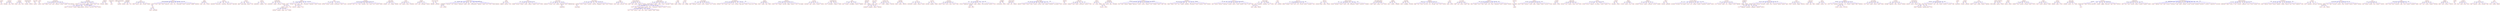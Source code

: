 strict digraph  {
	yajyna	 [color=red,
		fontname=courier,
		shape=box];
	marry	 [color=red,
		fontname=courier,
		shape=box];
	yajyna -> marry	 [color=blue,
		xlabel=0.23];
	marudvati	 [color=red,
		fontname=courier,
		shape=box];
	blessings	 [color=red,
		fontname=courier,
		shape=box];
	marudvati -> blessings	 [color=blue,
		xlabel=0.05];
	long	 [color=red,
		fontname=courier,
		shape=box];
	marudvati -> long	 [color=blue,
		xlabel=0.02];
	child	 [color=red,
		fontname=courier,
		shape=box];
	marudvati -> child	 [color=blue,
		xlabel=0.22];
	foremost	 [color=red,
		fontname=courier,
		shape=box];
	values	 [color=red,
		fontname=courier,
		shape=box];
	foremost -> values	 [color=blue,
		xlabel=0.17];
	moral	 [color=red,
		fontname=courier,
		shape=box];
	foremost -> moral	 [color=blue,
		xlabel=0.03];
	know	 [color=red,
		fontname=courier,
		shape=box];
	foremost -> know	 [color=blue,
		xlabel=0.03];
	responsibilities	 [color=red,
		fontname=courier,
		shape=box];
	relieved	 [color=red,
		fontname=courier,
		shape=box];
	responsibilities -> relieved	 [color=blue,
		xlabel=0.21];
	instantly	 [color=red,
		fontname=courier,
		shape=box];
	responsibilities -> instantly	 [color=blue,
		xlabel=0.03];
	"sung world"	 [color=red,
		fontname=courier,
		shape=box];
	glories	 [color=red,
		fontname=courier,
		shape=box];
	"sung world" -> glories	 [color=blue,
		xlabel=0.25];
	wishes	 [color=red,
		fontname=courier,
		shape=box];
	stature	 [color=red,
		fontname=courier,
		shape=box];
	wishes -> stature	 [color=blue,
		xlabel=0.22];
	divyadrishti	 [color=red,
		fontname=courier,
		shape=box];
	enjoy	 [color=red,
		fontname=courier,
		shape=box];
	divyadrishti -> enjoy	 [color=blue,
		xlabel=0.04];
	enable	 [color=red,
		fontname=courier,
		shape=box];
	divyadrishti -> enable	 [color=blue,
		xlabel=0.04];
	would	 [color=red,
		fontname=courier,
		shape=box];
	divyadrishti -> would	 [color=blue,
		xlabel=0.25];
	grant	 [color=red,
		fontname=courier,
		shape=box];
	divyadrishti -> grant	 [color=blue,
		xlabel=0.04];
	pleasures	 [color=red,
		fontname=courier,
		shape=box];
	divyadrishti -> pleasures	 [color=blue,
		xlabel=0.05];
	offered	 [color=red,
		fontname=courier,
		shape=box];
	divyadrishti -> offered	 [color=blue,
		xlabel=0.04];
	insight	 [color=red,
		fontname=courier,
		shape=box];
	divyadrishti -> insight	 [color=blue,
		xlabel=0.04];
	"divine pleasures"	 [color=red,
		fontname=courier,
		shape=box];
	divyadrishti -> "divine pleasures"	 [color=blue,
		xlabel=0.05];
	kaustubha	 [color=red,
		fontname=courier,
		shape=box];
	wearing	 [color=red,
		fontname=courier,
		shape=box];
	kaustubha -> wearing	 [color=blue,
		xlabel=0.04];
	sri	 [color=red,
		fontname=courier,
		shape=box];
	kaustubha -> sri	 [color=blue,
		xlabel=0.05];
	consort	 [color=red,
		fontname=courier,
		shape=box];
	kaustubha -> consort	 [color=blue,
		xlabel=0.01];
	goddess	 [color=red,
		fontname=courier,
		shape=box];
	kaustubha -> goddess	 [color=blue,
		xlabel=0.04];
	seated	 [color=red,
		fontname=courier,
		shape=box];
	kaustubha -> seated	 [color=blue,
		xlabel=0.05];
	bosom	 [color=red,
		fontname=courier,
		shape=box];
	kaustubha -> bosom	 [color=blue,
		xlabel=0.23];
	gem	 [color=red,
		fontname=courier,
		shape=box];
	kaustubha -> gem	 [color=blue,
		xlabel=0.06];
	given	 [color=red,
		fontname=courier,
		shape=box];
	consort -> given	 [color=blue,
		xlabel=0.13];
	"'vishnu\x92s'"	 [color=red,
		fontname=courier,
		shape=box];
	consort -> "'vishnu\x92s'"	 [color=blue,
		xlabel=0.24];
	priests	 [color=red,
		fontname=courier,
		shape=box];
	consort -> priests	 [color=blue,
		xlabel=0.2];
	"goddess manifests"	 [color=red,
		fontname=courier,
		shape=box];
	consort -> "goddess manifests"	 [color=blue,
		xlabel=0.23];
	manifests	 [color=red,
		fontname=courier,
		shape=box];
	consort -> manifests	 [color=blue,
		xlabel=0.19];
	sacrifices	 [color=red,
		fontname=courier,
		shape=box];
	consort -> sacrifices	 [color=blue,
		xlabel=0.16];
	fees	 [color=red,
		fontname=courier,
		shape=box];
	consort -> fees	 [color=blue,
		xlabel=0.19];
	lakshmi	 [color=red,
		fontname=courier,
		shape=box];
	consort -> lakshmi	 [color=blue,
		xlabel=0.22];
	complaint	 [color=red,
		fontname=courier,
		shape=box];
	following	 [color=red,
		fontname=courier,
		shape=box];
	complaint -> following	 [color=blue,
		xlabel=0.01];
	happily	 [color=red,
		fontname=courier,
		shape=box];
	complaint -> happily	 [color=blue,
		xlabel=0.13];
	"'ekamreshvara'"	 [color=red,
		fontname=courier,
		shape=box];
	also	 [color=red,
		fontname=courier,
		shape=box];
	"'ekamreshvara'" -> also	 [color=blue,
		xlabel=0.09];
	"mahamrutyunjaya mantra"	 [color=red,
		fontname=courier,
		shape=box];
	mastered	 [color=red,
		fontname=courier,
		shape=box];
	"mahamrutyunjaya mantra" -> mastered	 [color=blue,
		xlabel=0.27];
	gandhamada	 [color=red,
		fontname=courier,
		shape=box];
	mountain	 [color=red,
		fontname=courier,
		shape=box];
	gandhamada -> mountain	 [color=blue,
		xlabel=0.24];
	away	 [color=red,
		fontname=courier,
		shape=box];
	gandhamada -> away	 [color=blue,
		xlabel=0.13];
	two	 [color=red,
		fontname=courier,
		shape=box];
	gandhamada -> two	 [color=blue,
		xlabel=0.17];
	sati	 [color=red,
		fontname=courier,
		shape=box];
	bhava	 [color=red,
		fontname=courier,
		shape=box];
	sati -> bhava	 [color=blue,
		xlabel=0.06];
	pithrus	 [color=red,
		fontname=courier,
		shape=box];
	sati -> pithrus	 [color=blue,
		xlabel=0.06];
	agni	 [color=red,
		fontname=courier,
		shape=box];
	sati -> agni	 [color=blue,
		xlabel=0.05];
	thirteen	 [color=red,
		fontname=courier,
		shape=box];
	sati -> thirteen	 [color=blue,
		xlabel=0.24];
	another	 [color=red,
		fontname=courier,
		shape=box];
	sati -> another	 [color=blue,
		xlabel=0.03];
	devas	 [color=red,
		fontname=courier,
		shape=box];
	control	 [color=red,
		fontname=courier,
		shape=box];
	devas -> control	 [color=blue,
		xlabel=0.26];
	story	 [color=red,
		fontname=courier,
		shape=box];
	devas -> story	 [color=blue,
		xlabel=0.05];
	right	 [color=red,
		fontname=courier,
		shape=box];
	devas -> right	 [color=blue,
		xlabel=0.02];
	check	 [color=red,
		fontname=courier,
		shape=box];
	devas -> check	 [color=blue,
		xlabel=0.05];
	proportion	 [color=red,
		fontname=courier,
		shape=box];
	devas -> proportion	 [color=blue,
		xlabel=0.05];
	revive	 [color=red,
		fontname=courier,
		shape=box];
	devas -> revive	 [color=blue,
		xlabel=0.04];
	one	 [color=red,
		fontname=courier,
		shape=box];
	devas -> one	 [color=blue,
		xlabel=0.03];
	overburdened	 [color=red,
		fontname=courier,
		shape=box];
	devas -> overburdened	 [color=blue,
		xlabel=0.05];
	growth	 [color=red,
		fontname=courier,
		shape=box];
	devas -> growth	 [color=blue,
		xlabel=0.04];
	connecting	 [color=red,
		fontname=courier,
		shape=box];
	devas -> connecting	 [color=blue,
		xlabel=0.04];
	pleaded	 [color=red,
		fontname=courier,
		shape=box];
	devas -> pleaded	 [color=blue,
		xlabel=0.04];
	population	 [color=red,
		fontname=courier,
		shape=box];
	devas -> population	 [color=blue,
		xlabel=0.06];
	day	 [color=red,
		fontname=courier,
		shape=box];
	control -> day	 [color=blue,
		xlabel=0.02];
	words	 [color=red,
		fontname=courier,
		shape=box];
	day -> words	 [color=blue,
		xlabel=0.14];
	recollected	 [color=red,
		fontname=courier,
		shape=box];
	day -> recollected	 [color=blue,
		xlabel=0.19];
	aging	 [color=red,
		fontname=courier,
		shape=box];
	good	 [color=red,
		fontname=courier,
		shape=box];
	aging -> good	 [color=blue,
		xlabel=0.01];
	never	 [color=red,
		fontname=courier,
		shape=box];
	aging -> never	 [color=blue,
		xlabel=0.02];
	fortune	 [color=red,
		fontname=courier,
		shape=box];
	aging -> fortune	 [color=blue,
		xlabel=0.16];
	creation	 [color=red,
		fontname=courier,
		shape=box];
	responsible	 [color=red,
		fontname=courier,
		shape=box];
	creation -> responsible	 [color=blue,
		xlabel=0.2];
	preservation	 [color=red,
		fontname=courier,
		shape=box];
	creation -> preservation	 [color=blue,
		xlabel=0.04];
	concentrate	 [color=red,
		fontname=courier,
		shape=box];
	creation -> concentrate	 [color=blue,
		xlabel=0.06];
	destruction	 [color=red,
		fontname=courier,
		shape=box];
	creation -> destruction	 [color=blue,
		xlabel=0.04];
	unperturbed	 [color=red,
		fontname=courier,
		shape=box];
	creation -> unperturbed	 [color=blue,
		xlabel=0.04];
	marichi	 [color=red,
		fontname=courier,
		shape=box];
	sages	 [color=red,
		fontname=courier,
		shape=box];
	marichi -> sages	 [color=blue,
		xlabel=0.03];
	"eminent sages"	 [color=red,
		fontname=courier,
		shape=box];
	marichi -> "eminent sages"	 [color=blue,
		xlabel=0.03];
	eminent	 [color=red,
		fontname=courier,
		shape=box];
	marichi -> eminent	 [color=blue,
		xlabel=0.02];
	like	 [color=red,
		fontname=courier,
		shape=box];
	marichi -> like	 [color=blue,
		xlabel=0.17];
	resolve	 [color=red,
		fontname=courier,
		shape=box];
	appreciation	 [color=red,
		fontname=courier,
		shape=box];
	resolve -> appreciation	 [color=blue,
		xlabel=0.21];
	steadfast	 [color=red,
		fontname=courier,
		shape=box];
	resolve -> steadfast	 [color=blue,
		xlabel=0.18];
	wish	 [color=red,
		fontname=courier,
		shape=box];
	resolve -> wish	 [color=blue,
		xlabel=0.19];
	"supreme being"	 [color=red,
		fontname=courier,
		shape=box];
	propitiation	 [color=red,
		fontname=courier,
		shape=box];
	"supreme being" -> propitiation	 [color=blue,
		xlabel=0.04];
	thought	 [color=red,
		fontname=courier,
		shape=box];
	"supreme being" -> thought	 [color=blue,
		xlabel=0.04];
	offspring	 [color=red,
		fontname=courier,
		shape=box];
	"supreme being" -> offspring	 [color=blue,
		xlabel=0.18];
	blessed	 [color=red,
		fontname=courier,
		shape=box];
	"supreme being" -> blessed	 [color=blue,
		xlabel=0.03];
	kapila	 [color=red,
		fontname=courier,
		shape=box];
	feet	 [color=red,
		fontname=courier,
		shape=box];
	kapila -> feet	 [color=blue,
		xlabel=0.07];
	followed	 [color=red,
		fontname=courier,
		shape=box];
	kapila -> followed	 [color=blue,
		xlabel=0.03];
	soon	 [color=red,
		fontname=courier,
		shape=box];
	kapila -> soon	 [color=blue,
		xlabel=0.07];
	keep	 [color=red,
		fontname=courier,
		shape=box];
	kapila -> keep	 [color=blue,
		xlabel=0.24];
	water	 [color=red,
		fontname=courier,
		shape=box];
	kapila -> water	 [color=blue,
		xlabel=0.02];
	renunciation	 [color=red,
		fontname=courier,
		shape=box];
	kapila -> renunciation	 [color=blue,
		xlabel=0.05];
	detachment	 [color=red,
		fontname=courier,
		shape=box];
	kapila -> detachment	 [color=blue,
		xlabel=0.01];
	mother	 [color=red,
		fontname=courier,
		shape=box];
	kapila -> mother	 [color=blue,
		xlabel=0.05];
	secured	 [color=red,
		fontname=courier,
		shape=box];
	kapila -> secured	 [color=blue,
		xlabel=0.06];
	damsels	 [color=red,
		fontname=courier,
		shape=box];
	feet -> damsels	 [color=blue,
		xlabel=0.01];
	flowers	 [color=red,
		fontname=courier,
		shape=box];
	feet -> flowers	 [color=blue,
		xlabel=0.01];
	saw	 [color=red,
		fontname=courier,
		shape=box];
	feet -> saw	 [color=blue,
		xlabel=0.01];
	mendicant	 [color=red,
		fontname=courier,
		shape=box];
	keep -> mendicant	 [color=blue,
		xlabel=0.01];
	prepared	 [color=red,
		fontname=courier,
		shape=box];
	keep -> prepared	 [color=blue,
		xlabel=0.01];
	live	 [color=red,
		fontname=courier,
		shape=box];
	keep -> live	 [color=blue,
		xlabel=0.01];
	perfumes	 [color=red,
		fontname=courier,
		shape=box];
	damsels -> perfumes	 [color=blue,
		xlabel=0.06];
	ornaments	 [color=red,
		fontname=courier,
		shape=box];
	damsels -> ornaments	 [color=blue,
		xlabel=0.06];
	ready	 [color=red,
		fontname=courier,
		shape=box];
	damsels -> ready	 [color=blue,
		xlabel=0.05];
	got	 [color=red,
		fontname=courier,
		shape=box];
	damsels -> got	 [color=blue,
		xlabel=0.05];
	clothes	 [color=red,
		fontname=courier,
		shape=box];
	damsels -> clothes	 [color=blue,
		xlabel=0.06];
	draw	 [color=red,
		fontname=courier,
		shape=box];
	baffled	 [color=red,
		fontname=courier,
		shape=box];
	draw -> baffled	 [color=blue,
		xlabel=0.04];
	started	 [color=red,
		fontname=courier,
		shape=box];
	draw -> started	 [color=blue,
		xlabel=0.02];
	confused	 [color=red,
		fontname=courier,
		shape=box];
	draw -> confused	 [color=blue,
		xlabel=0.03];
	extraordinary	 [color=red,
		fontname=courier,
		shape=box];
	draw -> extraordinary	 [color=blue,
		xlabel=0.2];
	state	 [color=red,
		fontname=courier,
		shape=box];
	draw -> state	 [color=blue,
		xlabel=0.04];
	vision	 [color=red,
		fontname=courier,
		shape=box];
	draw -> vision	 [color=blue,
		xlabel=0.03];
	pranayama	 [color=red,
		fontname=courier,
		shape=box];
	controlled	 [color=red,
		fontname=courier,
		shape=box];
	pranayama -> controlled	 [color=blue,
		xlabel=0.05];
	mind	 [color=red,
		fontname=courier,
		shape=box];
	pranayama -> mind	 [color=blue,
		xlabel=0.07];
	air	 [color=red,
		fontname=courier,
		shape=box];
	pranayama -> air	 [color=blue,
		xlabel=0.04];
	heat	 [color=red,
		fontname=courier,
		shape=box];
	pranayama -> heat	 [color=blue,
		xlabel=0.05];
	subsisted	 [color=red,
		fontname=courier,
		shape=box];
	pranayama -> subsisted	 [color=blue,
		xlabel=0.06];
	foot	 [color=red,
		fontname=courier,
		shape=box];
	pranayama -> foot	 [color=blue,
		xlabel=0.05];
	stood	 [color=red,
		fontname=courier,
		shape=box];
	pranayama -> stood	 [color=blue,
		xlabel=0.04];
	cold	 [color=red,
		fontname=courier,
		shape=box];
	pranayama -> cold	 [color=blue,
		xlabel=0.25];
	hundred	 [color=red,
		fontname=courier,
		shape=box];
	pranayama -> hundred	 [color=blue,
		xlabel=0.06];
	defied	 [color=red,
		fontname=courier,
		shape=box];
	pranayama -> defied	 [color=blue,
		xlabel=0.05];
	"royal couple"	 [color=red,
		fontname=courier,
		shape=box];
	welcomed	 [color=red,
		fontname=courier,
		shape=box];
	"royal couple" -> welcomed	 [color=blue,
		xlabel=0.27];
	due	 [color=red,
		fontname=courier,
		shape=box];
	"royal couple" -> due	 [color=blue,
		xlabel=0.03];
	cottage	 [color=red,
		fontname=courier,
		shape=box];
	"royal couple" -> cottage	 [color=blue,
		xlabel=0.07];
	thatched	 [color=red,
		fontname=courier,
		shape=box];
	"royal couple" -> thatched	 [color=blue,
		xlabel=0.27];
	riksha	 [color=red,
		fontname=courier,
		shape=box];
	went	 [color=red,
		fontname=courier,
		shape=box];
	riksha -> went	 [color=blue,
		xlabel=0.24];
	penance	 [color=red,
		fontname=courier,
		shape=box];
	riksha -> penance	 [color=blue,
		xlabel=0.04];
	severe	 [color=red,
		fontname=courier,
		shape=box];
	riksha -> severe	 [color=blue,
		xlabel=0.04];
	propitiate	 [color=red,
		fontname=courier,
		shape=box];
	riksha -> propitiate	 [color=blue,
		xlabel=0.01];
	sanyasa	 [color=red,
		fontname=courier,
		shape=box];
	world	 [color=red,
		fontname=courier,
		shape=box];
	sanyasa -> world	 [color=blue,
		xlabel=0.04];
	take	 [color=red,
		fontname=courier,
		shape=box];
	sanyasa -> take	 [color=blue,
		xlabel=0.03];
	discharged	 [color=red,
		fontname=courier,
		shape=box];
	sanyasa -> discharged	 [color=blue,
		xlabel=0.21];
	renounce	 [color=red,
		fontname=courier,
		shape=box];
	sanyasa -> renounce	 [color=blue,
		xlabel=0.04];
	"entire life time"	 [color=red,
		fontname=courier,
		shape=box];
	dedicated	 [color=red,
		fontname=courier,
		shape=box];
	"entire life time" -> dedicated	 [color=blue,
		xlabel=0.3];
	upliftment	 [color=red,
		fontname=courier,
		shape=box];
	"entire life time" -> upliftment	 [color=blue,
		xlabel=0.36];
	"supreme lord"	 [color=red,
		fontname=courier,
		shape=box];
	"'kardama\x92s'"	 [color=red,
		fontname=courier,
		shape=box];
	"supreme lord" -> "'kardama\x92s'"	 [color=blue,
		xlabel=0.01];
	spiritual	 [color=red,
		fontname=courier,
		shape=box];
	"supreme lord" -> spiritual	 [color=blue,
		xlabel=0.03];
	did	 [color=red,
		fontname=courier,
		shape=box];
	"supreme lord" -> did	 [color=blue,
		xlabel=0.02];
	material	 [color=red,
		fontname=courier,
		shape=box];
	"supreme lord" -> material	 [color=blue,
		xlabel=0.05];
	meditating	 [color=red,
		fontname=courier,
		shape=box];
	"supreme lord" -> meditating	 [color=blue,
		xlabel=0.04];
	husband	 [color=red,
		fontname=courier,
		shape=box];
	"supreme lord" -> husband	 [color=blue,
		xlabel=0.01];
	heard	 [color=red,
		fontname=courier,
		shape=box];
	"supreme lord" -> heard	 [color=blue,
		xlabel=0.01];
	accomplishments	 [color=red,
		fontname=courier,
		shape=box];
	"supreme lord" -> accomplishments	 [color=blue,
		xlabel=0.01];
	happiness	 [color=red,
		fontname=courier,
		shape=box];
	"supreme lord" -> happiness	 [color=blue,
		xlabel=0.03];
	wasted	 [color=red,
		fontname=courier,
		shape=box];
	"supreme lord" -> wasted	 [color=blue,
		xlabel=0.04];
	ever	 [color=red,
		fontname=courier,
		shape=box];
	"supreme lord" -> ever	 [color=blue,
		xlabel=0.23];
	think	 [color=red,
		fontname=courier,
		shape=box];
	"supreme lord" -> think	 [color=blue,
		xlabel=0.01];
	"material happiness"	 [color=red,
		fontname=courier,
		shape=box];
	"supreme lord" -> "material happiness"	 [color=blue,
		xlabel=0.05];
	since	 [color=red,
		fontname=courier,
		shape=box];
	"'kardama\x92s'" -> since	 [color=blue,
		xlabel=0.02];
	decided	 [color=red,
		fontname=courier,
		shape=box];
	"'kardama\x92s'" -> decided	 [color=blue,
		xlabel=0.02];
	death	 [color=red,
		fontname=courier,
		shape=box];
	appeared	 [color=red,
		fontname=courier,
		shape=box];
	death -> appeared	 [color=blue,
		xlabel=0.05];
	declared	 [color=red,
		fontname=courier,
		shape=box];
	death -> declared	 [color=blue,
		xlabel=0.21];
	time	 [color=red,
		fontname=courier,
		shape=box];
	death -> time	 [color=blue,
		xlabel=0.05];
	kala	 [color=red,
		fontname=courier,
		shape=box];
	enraged	 [color=red,
		fontname=courier,
		shape=box];
	kala -> enraged	 [color=blue,
		xlabel=0.05];
	everyone	 [color=red,
		fontname=courier,
		shape=box];
	kala -> everyone	 [color=blue,
		xlabel=0.04];
	decides	 [color=red,
		fontname=courier,
		shape=box];
	kala -> decides	 [color=blue,
		xlabel=0.06];
	trident	 [color=red,
		fontname=courier,
		shape=box];
	kala -> trident	 [color=blue,
		xlabel=0.24];
	audacity	 [color=red,
		fontname=courier,
		shape=box];
	kala -> audacity	 [color=blue,
		xlabel=0.05];
	emerged	 [color=red,
		fontname=courier,
		shape=box];
	kala -> emerged	 [color=blue,
		xlabel=0.05];
	struck	 [color=red,
		fontname=courier,
		shape=box];
	kala -> struck	 [color=blue,
		xlabel=0.05];
	called	 [color=red,
		fontname=courier,
		shape=box];
	kala -> called	 [color=blue,
		xlabel=0.04];
	"lord krishna"	 [color=red,
		fontname=courier,
		shape=box];
	complexion	 [color=red,
		fontname=courier,
		shape=box];
	"lord krishna" -> complexion	 [color=blue,
		xlabel=0.07];
	krishnas	 [color=red,
		fontname=courier,
		shape=box];
	"lord krishna" -> krishnas	 [color=blue,
		xlabel=0.07];
	dark	 [color=red,
		fontname=courier,
		shape=box];
	"lord krishna" -> dark	 [color=blue,
		xlabel=0.06];
	meaning	 [color=red,
		fontname=courier,
		shape=box];
	"lord krishna" -> meaning	 [color=blue,
		xlabel=0.05];
	descended	 [color=red,
		fontname=courier,
		shape=box];
	"lord krishna" -> descended	 [color=blue,
		xlabel=0.01];
	earth	 [color=red,
		fontname=courier,
		shape=box];
	"lord krishna" -> earth	 [color=blue,
		xlabel=0.29];
	"mahabharatha age"	 [color=red,
		fontname=courier,
		shape=box];
	"lord krishna" -> "mahabharatha age"	 [color=blue,
		xlabel=0.05];
	mahabharatha	 [color=red,
		fontname=courier,
		shape=box];
	descended -> mahabharatha	 [color=blue,
		xlabel=0.22];
	"divine energy"	 [color=red,
		fontname=courier,
		shape=box];
	revealing	 [color=red,
		fontname=courier,
		shape=box];
	"divine energy" -> revealing	 [color=blue,
		xlabel=0.21];
	tattva	 [color=red,
		fontname=courier,
		shape=box];
	"divine energy" -> tattva	 [color=blue,
		xlabel=0.04];
	founder	 [color=red,
		fontname=courier,
		shape=box];
	"divine energy" -> founder	 [color=blue,
		xlabel=0.03];
	isolation	 [color=red,
		fontname=courier,
		shape=box];
	"divine energy" -> isolation	 [color=blue,
		xlabel=0.01];
	preferred	 [color=red,
		fontname=courier,
		shape=box];
	"divine energy" -> preferred	 [color=blue,
		xlabel=0.01];
	disappeared	 [color=red,
		fontname=courier,
		shape=box];
	"divine energy" -> disappeared	 [color=blue,
		xlabel=0.03];
	marga	 [color=red,
		fontname=courier,
		shape=box];
	"divine energy" -> marga	 [color=blue,
		xlabel=0.01];
	future	 [color=red,
		fontname=courier,
		shape=box];
	"divine energy" -> future	 [color=blue,
		xlabel=0.02];
	believed	 [color=red,
		fontname=courier,
		shape=box];
	"divine energy" -> believed	 [color=blue,
		xlabel=0.01];
	"tattva marga"	 [color=red,
		fontname=courier,
		shape=box];
	revealing -> "tattva marga"	 [color=blue,
		xlabel=0.01];
	linga	 [color=red,
		fontname=courier,
		shape=box];
	noose	 [color=red,
		fontname=courier,
		shape=box];
	linga -> noose	 [color=blue,
		xlabel=0.04];
	along	 [color=red,
		fontname=courier,
		shape=box];
	linga -> along	 [color=blue,
		xlabel=0.03];
	encircled	 [color=red,
		fontname=courier,
		shape=box];
	linga -> encircled	 [color=blue,
		xlabel=0.04];
	threw	 [color=red,
		fontname=courier,
		shape=box];
	linga -> threw	 [color=blue,
		xlabel=0.21];
	"intense meditation"	 [color=red,
		fontname=courier,
		shape=box];
	great	 [color=red,
		fontname=courier,
		shape=box];
	"intense meditation" -> great	 [color=blue,
		xlabel=0.24];
	made	 [color=red,
		fontname=courier,
		shape=box];
	"intense meditation" -> made	 [color=blue,
		xlabel=0.02];
	garuda	 [color=red,
		fontname=courier,
		shape=box];
	"intense meditation" -> garuda	 [color=blue,
		xlabel=0.28];
	splendour	 [color=red,
		fontname=courier,
		shape=box];
	"intense meditation" -> splendour	 [color=blue,
		xlabel=0.04];
	vehicle	 [color=red,
		fontname=courier,
		shape=box];
	"intense meditation" -> vehicle	 [color=blue,
		xlabel=0.04];
	"sankhya school"	 [color=red,
		fontname=courier,
		shape=box];
	replied	 [color=red,
		fontname=courier,
		shape=box];
	"sankhya school" -> replied	 [color=blue,
		xlabel=0.02];
	among	 [color=red,
		fontname=courier,
		shape=box];
	"sankhya school" -> among	 [color=blue,
		xlabel=0.05];
	siddhas	 [color=red,
		fontname=courier,
		shape=box];
	"sankhya school" -> siddhas	 [color=blue,
		xlabel=0.36];
	respect	 [color=red,
		fontname=courier,
		shape=box];
	"sankhya school" -> respect	 [color=blue,
		xlabel=0.33];
	saints	 [color=red,
		fontname=courier,
		shape=box];
	"sankhya school" -> saints	 [color=blue,
		xlabel=0.08];
	philosophy	 [color=red,
		fontname=courier,
		shape=box];
	"sankhya school" -> philosophy	 [color=blue,
		xlabel=0.09];
	command	 [color=red,
		fontname=courier,
		shape=box];
	"sankhya school" -> command	 [color=blue,
		xlabel=0.06];
	find	 [color=red,
		fontname=courier,
		shape=box];
	replied -> find	 [color=blue,
		xlabel=0.21];
	"'\x93do'"	 [color=red,
		fontname=courier,
		shape=box];
	replied -> "'\x93do'"	 [color=blue,
		xlabel=0.2];
	panic	 [color=red,
		fontname=courier,
		shape=box];
	replied -> panic	 [color=blue,
		xlabel=0.19];
	aware	 [color=red,
		fontname=courier,
		shape=box];
	replied -> aware	 [color=blue,
		xlabel=0.02];
	husbands	 [color=red,
		fontname=courier,
		shape=box];
	replied -> husbands	 [color=blue,
		xlabel=0.19];
	teach	 [color=red,
		fontname=courier,
		shape=box];
	replied -> teach	 [color=blue,
		xlabel=0.18];
	unnecessarily	 [color=red,
		fontname=courier,
		shape=box];
	replied -> unnecessarily	 [color=blue,
		xlabel=0.22];
	maharshi	 [color=red,
		fontname=courier,
		shape=box];
	replied -> maharshi	 [color=blue,
		xlabel=0.21];
	without	 [color=red,
		fontname=courier,
		shape=box];
	replied -> without	 [color=blue,
		xlabel=0.14];
	"'life'\x94'"	 [color=red,
		fontname=courier,
		shape=box];
	replied -> "'life'\x94'"	 [color=blue,
		xlabel=0.21];
	lust	 [color=red,
		fontname=courier,
		shape=box];
	aware -> lust	 [color=blue,
		xlabel=0.16];
	"'\x93i'"	 [color=red,
		fontname=courier,
		shape=box];
	aware -> "'\x93i'"	 [color=blue,
		xlabel=0.18];
	perform	 [color=red,
		fontname=courier,
		shape=box];
	aware -> perform	 [color=blue,
		xlabel=0.18];
	rites	 [color=red,
		fontname=courier,
		shape=box];
	aware -> rites	 [color=blue,
		xlabel=0.18];
	free	 [color=red,
		fontname=courier,
		shape=box];
	aware -> free	 [color=blue,
		xlabel=0.09];
	cannot	 [color=red,
		fontname=courier,
		shape=box];
	aware -> cannot	 [color=blue,
		xlabel=0.1];
	necessary	 [color=red,
		fontname=courier,
		shape=box];
	aware -> necessary	 [color=blue,
		xlabel=0.17];
	manes	 [color=red,
		fontname=courier,
		shape=box];
	aware -> manes	 [color=blue,
		xlabel=0.17];
	deities	 [color=red,
		fontname=courier,
		shape=box];
	aware -> deities	 [color=blue,
		xlabel=0.16];
	verge	 [color=red,
		fontname=courier,
		shape=box];
	dawned	 [color=red,
		fontname=courier,
		shape=box];
	verge -> dawned	 [color=blue,
		xlabel=0.21];
	leaving	 [color=red,
		fontname=courier,
		shape=box];
	verge -> leaving	 [color=blue,
		xlabel=0.19];
	relief	 [color=red,
		fontname=courier,
		shape=box];
	want	 [color=red,
		fontname=courier,
		shape=box];
	relief -> want	 [color=blue,
		xlabel=0.15];
	bondage	 [color=red,
		fontname=courier,
		shape=box];
	relief -> bondage	 [color=blue,
		xlabel=0.2];
	"lord narayana"	 [color=red,
		fontname=courier,
		shape=box];
	needs	 [color=red,
		fontname=courier,
		shape=box];
	"lord narayana" -> needs	 [color=blue,
		xlabel=0.25];
	beholding	 [color=red,
		fontname=courier,
		shape=box];
	"lord narayana" -> beholding	 [color=blue,
		xlabel=0.06];
	conscious	 [color=red,
		fontname=courier,
		shape=box];
	"lord narayana" -> conscious	 [color=blue,
		xlabel=0.05];
	mortal	 [color=red,
		fontname=courier,
		shape=box];
	"lord narayana" -> mortal	 [color=blue,
		xlabel=0.05];
	vanished	 [color=red,
		fontname=courier,
		shape=box];
	"lord narayana" -> vanished	 [color=blue,
		xlabel=0.06];
	was	 [color=red,
		fontname=courier,
		shape=box];
	"lord narayana" -> was	 [color=blue,
		xlabel=0.05];
	worship	 [color=red,
		fontname=courier,
		shape=box];
	"lord narayana" -> worship	 [color=blue,
		xlabel=0.07];
	"nine daughters"	 [color=red,
		fontname=courier,
		shape=box];
	different	 [color=red,
		fontname=courier,
		shape=box];
	"nine daughters" -> different	 [color=blue,
		xlabel=0.02];
	led	 [color=red,
		fontname=courier,
		shape=box];
	"nine daughters" -> led	 [color=blue,
		xlabel=0.24];
	divide	 [color=red,
		fontname=courier,
		shape=box];
	"nine daughters" -> divide	 [color=blue,
		xlabel=0.04];
	ways	 [color=red,
		fontname=courier,
		shape=box];
	"nine daughters" -> ways	 [color=blue,
		xlabel=0.03];
	luxury	 [color=red,
		fontname=courier,
		shape=box];
	"nine daughters" -> luxury	 [color=blue,
		xlabel=0.05];
	resulted	 [color=red,
		fontname=courier,
		shape=box];
	"nine daughters" -> resulted	 [color=blue,
		xlabel=0.05];
	"yogic powers"	 [color=red,
		fontname=courier,
		shape=box];
	"nine daughters" -> "yogic powers"	 [color=blue,
		xlabel=0.05];
	powers	 [color=red,
		fontname=courier,
		shape=box];
	"nine daughters" -> powers	 [color=blue,
		xlabel=0.05];
	"divine luxury"	 [color=red,
		fontname=courier,
		shape=box];
	"nine daughters" -> "divine luxury"	 [color=blue,
		xlabel=0.05];
	happy	 [color=red,
		fontname=courier,
		shape=box];
	"nine daughters" -> happy	 [color=blue,
		xlabel=0.05];
	parents	 [color=red,
		fontname=courier,
		shape=box];
	honour	 [color=red,
		fontname=courier,
		shape=box];
	parents -> honour	 [color=blue,
		xlabel=0.03];
	spread	 [color=red,
		fontname=courier,
		shape=box];
	parents -> spread	 [color=blue,
		xlabel=0.04];
	wide	 [color=red,
		fontname=courier,
		shape=box];
	parents -> wide	 [color=blue,
		xlabel=0.04];
	matter	 [color=red,
		fontname=courier,
		shape=box];
	parents -> matter	 [color=blue,
		xlabel=0.22];
	devakulya	 [color=red,
		fontname=courier,
		shape=box];
	twelve	 [color=red,
		fontname=courier,
		shape=box];
	devakulya -> twelve	 [color=blue,
		xlabel=0.08];
	next	 [color=red,
		fontname=courier,
		shape=box];
	devakulya -> next	 [color=blue,
		xlabel=0.04];
	delight	 [color=red,
		fontname=courier,
		shape=box];
	devakulya -> delight	 [color=blue,
		xlabel=0.08];
	performed	 [color=red,
		fontname=courier,
		shape=box];
	devakulya -> performed	 [color=blue,
		xlabel=0.33];
	ganges	 [color=red,
		fontname=courier,
		shape=box];
	devakulya -> ganges	 [color=blue,
		xlabel=0.13];
	heavenly	 [color=red,
		fontname=courier,
		shape=box];
	devakulya -> heavenly	 [color=blue,
		xlabel=0.08];
	river	 [color=red,
		fontname=courier,
		shape=box];
	devakulya -> river	 [color=blue,
		xlabel=0.11];
	"river ganges"	 [color=red,
		fontname=courier,
		shape=box];
	devakulya -> "river ganges"	 [color=blue,
		xlabel=0.11];
	universe	 [color=red,
		fontname=courier,
		shape=box];
	everything	 [color=red,
		fontname=courier,
		shape=box];
	universe -> everything	 [color=blue,
		xlabel=0.05];
	base	 [color=red,
		fontname=courier,
		shape=box];
	universe -> base	 [color=blue,
		xlabel=0.27];
	subsist	 [color=red,
		fontname=courier,
		shape=box];
	universe -> subsist	 [color=blue,
		xlabel=0.05];
	primeval	 [color=red,
		fontname=courier,
		shape=box];
	universe -> primeval	 [color=blue,
		xlabel=0.07];
	realize	 [color=red,
		fontname=courier,
		shape=box];
	universe -> realize	 [color=blue,
		xlabel=0.1];
	"unintelligent boy"	 [color=red,
		fontname=courier,
		shape=box];
	short	 [color=red,
		fontname=courier,
		shape=box];
	"unintelligent boy" -> short	 [color=blue,
		xlabel=0.2];
	intelligence	 [color=red,
		fontname=courier,
		shape=box];
	"unintelligent boy" -> intelligence	 [color=blue,
		xlabel=0.03];
	longevity	 [color=red,
		fontname=courier,
		shape=box];
	"unintelligent boy" -> longevity	 [color=blue,
		xlabel=0.03];
	wanted	 [color=red,
		fontname=courier,
		shape=box];
	"unintelligent boy" -> wanted	 [color=blue,
		xlabel=0.21];
	age	 [color=red,
		fontname=courier,
		shape=box];
	grew	 [color=red,
		fontname=courier,
		shape=box];
	age -> grew	 [color=blue,
		xlabel=0.06];
	incident	 [color=red,
		fontname=courier,
		shape=box];
	age -> incident	 [color=blue,
		xlabel=0.06];
	marriageable	 [color=red,
		fontname=courier,
		shape=box];
	age -> marriageable	 [color=blue,
		xlabel=0.06];
	peculiar	 [color=red,
		fontname=courier,
		shape=box];
	age -> peculiar	 [color=blue,
		xlabel=0.22];
	happened	 [color=red,
		fontname=courier,
		shape=box];
	age -> happened	 [color=blue,
		xlabel=0.07];
	"eight days"	 [color=red,
		fontname=courier,
		shape=box];
	near	 [color=red,
		fontname=courier,
		shape=box];
	"eight days" -> near	 [color=blue,
		xlabel=0.04];
	collapse	 [color=red,
		fontname=courier,
		shape=box];
	"eight days" -> collapse	 [color=blue,
		xlabel=0.24];
	"lord vishnu"	 [color=red,
		fontname=courier,
		shape=box];
	rolled	 [color=red,
		fontname=courier,
		shape=box];
	"lord vishnu" -> rolled	 [color=blue,
		xlabel=0.29];
	visit	 [color=red,
		fontname=courier,
		shape=box];
	"lord vishnu" -> visit	 [color=blue,
		xlabel=0.02];
	prosperous	 [color=red,
		fontname=courier,
		shape=box];
	rolled -> prosperous	 [color=blue,
		xlabel=0.01];
	prajapatis	 [color=red,
		fontname=courier,
		shape=box];
	rolled -> prajapatis	 [color=blue,
		xlabel=0.01];
	wealthy	 [color=red,
		fontname=courier,
		shape=box];
	rolled -> wealthy	 [color=blue,
		xlabel=0.01];
	shatarupa	 [color=red,
		fontname=courier,
		shape=box];
	rolled -> shatarupa	 [color=blue,
		xlabel=0.01];
	"ultimate truth"	 [color=red,
		fontname=courier,
		shape=box];
	us	 [color=red,
		fontname=courier,
		shape=box];
	"ultimate truth" -> us	 [color=blue,
		xlabel=0.03];
	"'\x93the'"	 [color=red,
		fontname=courier,
		shape=box];
	"ultimate truth" -> "'\x93the'"	 [color=blue,
		xlabel=0.29];
	together	 [color=red,
		fontname=courier,
		shape=box];
	"ultimate truth" -> together	 [color=blue,
		xlabel=0.03];
	constitute	 [color=red,
		fontname=courier,
		shape=box];
	"ultimate truth" -> constitute	 [color=blue,
		xlabel=0.05];
	expressed	 [color=red,
		fontname=courier,
		shape=box];
	desire	 [color=red,
		fontname=courier,
		shape=box];
	expressed -> desire	 [color=blue,
		xlabel=0.02];
	however	 [color=red,
		fontname=courier,
		shape=box];
	expressed -> however	 [color=blue,
		xlabel=0.14];
	bashfully	 [color=red,
		fontname=courier,
		shape=box];
	expressed -> bashfully	 [color=blue,
		xlabel=0.01];
	son	 [color=red,
		fontname=courier,
		shape=box];
	exhilarating	 [color=red,
		fontname=courier,
		shape=box];
	son -> exhilarating	 [color=blue,
		xlabel=0.02];
	prospect	 [color=red,
		fontname=courier,
		shape=box];
	son -> prospect	 [color=blue,
		xlabel=0.02];
	feeling	 [color=red,
		fontname=courier,
		shape=box];
	son -> feeling	 [color=blue,
		xlabel=0.19];
	aroused	 [color=red,
		fontname=courier,
		shape=box];
	son -> aroused	 [color=blue,
		xlabel=0.03];
	"son born"	 [color=red,
		fontname=courier,
		shape=box];
	according	 [color=red,
		fontname=courier,
		shape=box];
	"son born" -> according	 [color=blue,
		xlabel=0.01];
	agreement	 [color=red,
		fontname=courier,
		shape=box];
	"son born" -> agreement	 [color=blue,
		xlabel=0.02];
	become	 [color=red,
		fontname=courier,
		shape=box];
	"son born" -> become	 [color=blue,
		xlabel=0.2];
	starvation	 [color=red,
		fontname=courier,
		shape=box];
	satisfy	 [color=red,
		fontname=courier,
		shape=box];
	starvation -> satisfy	 [color=blue,
		xlabel=0.03];
	often	 [color=red,
		fontname=courier,
		shape=box];
	starvation -> often	 [color=blue,
		xlabel=0.02];
	thirst	 [color=red,
		fontname=courier,
		shape=box];
	starvation -> thirst	 [color=blue,
		xlabel=0.03];
	quite	 [color=red,
		fontname=courier,
		shape=box];
	starvation -> quite	 [color=blue,
		xlabel=0.03];
	others	 [color=red,
		fontname=courier,
		shape=box];
	starvation -> others	 [color=blue,
		xlabel=0.03];
	order	 [color=red,
		fontname=courier,
		shape=box];
	starvation -> order	 [color=blue,
		xlabel=0.17];
	maya	 [color=red,
		fontname=courier,
		shape=box];
	illusory	 [color=red,
		fontname=courier,
		shape=box];
	maya -> illusory	 [color=blue,
		xlabel=0.05];
	appearances	 [color=red,
		fontname=courier,
		shape=box];
	maya -> appearances	 [color=blue,
		xlabel=0.06];
	explained	 [color=red,
		fontname=courier,
		shape=box];
	maya -> explained	 [color=blue,
		xlabel=0.26];
	except	 [color=red,
		fontname=courier,
		shape=box];
	maya -> except	 [color=blue,
		xlabel=0.06];
	guarded	 [color=red,
		fontname=courier,
		shape=box];
	maya -> guarded	 [color=blue,
		xlabel=0.05];
	"vishnu everything"	 [color=red,
		fontname=courier,
		shape=box];
	maya -> "vishnu everything"	 [color=blue,
		xlabel=0.04];
	pitfalls	 [color=red,
		fontname=courier,
		shape=box];
	maya -> pitfalls	 [color=blue,
		xlabel=0.06];
	first	 [color=red,
		fontname=courier,
		shape=box];
	maya -> first	 [color=blue,
		xlabel=0.03];
	opted	 [color=red,
		fontname=courier,
		shape=box];
	explained -> opted	 [color=blue,
		xlabel=0.01];
	offer	 [color=red,
		fontname=courier,
		shape=box];
	explained -> offer	 [color=blue,
		xlabel=0.01];
	propagate	 [color=red,
		fontname=courier,
		shape=box];
	multifariously	 [color=red,
		fontname=courier,
		shape=box];
	propagate -> multifariously	 [color=blue,
		xlabel=0.16];
	effort	 [color=red,
		fontname=courier,
		shape=box];
	propagate -> effort	 [color=blue,
		xlabel=0.02];
	"ardent devotee"	 [color=red,
		fontname=courier,
		shape=box];
	versed	 [color=red,
		fontname=courier,
		shape=box];
	"ardent devotee" -> versed	 [color=blue,
		xlabel=0.06];
	well	 [color=red,
		fontname=courier,
		shape=box];
	"ardent devotee" -> well	 [color=blue,
		xlabel=0.03];
	subjects	 [color=red,
		fontname=courier,
		shape=box];
	"ardent devotee" -> subjects	 [color=blue,
		xlabel=0.25];
	"bushy foliage"	 [color=red,
		fontname=courier,
		shape=box];
	beautiful	 [color=red,
		fontname=courier,
		shape=box];
	"bushy foliage" -> beautiful	 [color=blue,
		xlabel=0.25];
	animals	 [color=red,
		fontname=courier,
		shape=box];
	"bushy foliage" -> animals	 [color=blue,
		xlabel=0.26];
	around	 [color=red,
		fontname=courier,
		shape=box];
	"bushy foliage" -> around	 [color=blue,
		xlabel=0.03];
	freely	 [color=red,
		fontname=courier,
		shape=box];
	"bushy foliage" -> freely	 [color=blue,
		xlabel=0.05];
	housing	 [color=red,
		fontname=courier,
		shape=box];
	"bushy foliage" -> housing	 [color=blue,
		xlabel=0.05];
	strolled	 [color=red,
		fontname=courier,
		shape=box];
	"bushy foliage" -> strolled	 [color=blue,
		xlabel=0.05];
	trees	 [color=red,
		fontname=courier,
		shape=box];
	"bushy foliage" -> trees	 [color=blue,
		xlabel=0.05];
	species	 [color=red,
		fontname=courier,
		shape=box];
	"bushy foliage" -> species	 [color=blue,
		xlabel=0.05];
	enchanted	 [color=red,
		fontname=courier,
		shape=box];
	"bushy foliage" -> enchanted	 [color=blue,
		xlabel=0.05];
	surroundings	 [color=red,
		fontname=courier,
		shape=box];
	"bushy foliage" -> surroundings	 [color=blue,
		xlabel=0.01];
	birds	 [color=red,
		fontname=courier,
		shape=box];
	"bushy foliage" -> birds	 [color=blue,
		xlabel=0.04];
	dakshina	 [color=red,
		fontname=courier,
		shape=box];
	continued	 [color=red,
		fontname=courier,
		shape=box];
	dakshina -> continued	 [color=blue,
		xlabel=0.18];
	"'\x93married'"	 [color=red,
		fontname=courier,
		shape=box];
	recognize	 [color=red,
		fontname=courier,
		shape=box];
	"'\x93married'" -> recognize	 [color=blue,
		xlabel=0.04];
	value	 [color=red,
		fontname=courier,
		shape=box];
	"'\x93married'" -> value	 [color=blue,
		xlabel=0.04];
	failed	 [color=red,
		fontname=courier,
		shape=box];
	"'\x93married'" -> failed	 [color=blue,
		xlabel=0.05];
	intellectual	 [color=red,
		fontname=courier,
		shape=box];
	"'\x93married'" -> intellectual	 [color=blue,
		xlabel=0.04];
	woefully	 [color=red,
		fontname=courier,
		shape=box];
	"'\x93married'" -> woefully	 [color=blue,
		xlabel=0.04];
	told	 [color=red,
		fontname=courier,
		shape=box];
	"'\x93married'" -> told	 [color=blue,
		xlabel=0.21];
	efforts	 [color=red,
		fontname=courier,
		shape=box];
	go	 [color=red,
		fontname=courier,
		shape=box];
	efforts -> go	 [color=blue,
		xlabel=0.01];
	futile	 [color=red,
		fontname=courier,
		shape=box];
	efforts -> futile	 [color=blue,
		xlabel=0.02];
	people	 [color=red,
		fontname=courier,
		shape=box];
	efforts -> people	 [color=blue,
		xlabel=0.14];
	marakandeya	 [color=red,
		fontname=courier,
		shape=box];
	thus	 [color=red,
		fontname=courier,
		shape=box];
	marakandeya -> thus	 [color=blue,
		xlabel=0.03];
	eternal	 [color=red,
		fontname=courier,
		shape=box];
	marakandeya -> eternal	 [color=blue,
		xlabel=0.17];
	gets	 [color=red,
		fontname=courier,
		shape=box];
	marakandeya -> gets	 [color=blue,
		xlabel=0.03];
	proclaimed	 [color=red,
		fontname=courier,
		shape=box];
	marakandeya -> proclaimed	 [color=blue,
		xlabel=0.03];
	favoured	 [color=red,
		fontname=courier,
		shape=box];
	thus -> favoured	 [color=blue,
		xlabel=0.02];
	chosen	 [color=red,
		fontname=courier,
		shape=box];
	thus -> chosen	 [color=blue,
		xlabel=0.15];
	chandala	 [color=red,
		fontname=courier,
		shape=box];
	forms	 [color=red,
		fontname=courier,
		shape=box];
	chandala -> forms	 [color=blue,
		xlabel=0.04];
	power	 [color=red,
		fontname=courier,
		shape=box];
	chandala -> power	 [color=blue,
		xlabel=0.03];
	patience	 [color=red,
		fontname=courier,
		shape=box];
	chandala -> patience	 [color=blue,
		xlabel=0.04];
	begging	 [color=red,
		fontname=courier,
		shape=box];
	chandala -> begging	 [color=blue,
		xlabel=0.05];
	generosity	 [color=red,
		fontname=courier,
		shape=box];
	chandala -> generosity	 [color=blue,
		xlabel=0.04];
	finally	 [color=red,
		fontname=courier,
		shape=box];
	chandala -> finally	 [color=blue,
		xlabel=0.03];
	various	 [color=red,
		fontname=courier,
		shape=box];
	chandala -> various	 [color=blue,
		xlabel=0.04];
	mongrels	 [color=red,
		fontname=courier,
		shape=box];
	chandala -> mongrels	 [color=blue,
		xlabel=0.04];
	test	 [color=red,
		fontname=courier,
		shape=box];
	chandala -> test	 [color=blue,
		xlabel=0.03];
	brahmana	 [color=red,
		fontname=courier,
		shape=box];
	chandala -> brahmana	 [color=blue,
		xlabel=0.06];
	menial	 [color=red,
		fontname=courier,
		shape=box];
	chandala -> menial	 [color=blue,
		xlabel=0.21];
	came	 [color=red,
		fontname=courier,
		shape=box];
	chandala -> came	 [color=blue,
		xlabel=0.03];
	pack	 [color=red,
		fontname=courier,
		shape=box];
	chandala -> pack	 [color=blue,
		xlabel=0.04];
	markandeya	 [color=red,
		fontname=courier,
		shape=box];
	khyati	 [color=red,
		fontname=courier,
		shape=box];
	markandeya -> khyati	 [color=blue,
		xlabel=0.08];
	beauty	 [color=red,
		fontname=courier,
		shape=box];
	markandeya -> beauty	 [color=blue,
		xlabel=0.01];
	wife	 [color=red,
		fontname=courier,
		shape=box];
	markandeya -> wife	 [color=blue,
		xlabel=0.01];
	may	 [color=red,
		fontname=courier,
		shape=box];
	markandeya -> may	 [color=blue,
		xlabel=0.04];
	endowed	 [color=red,
		fontname=courier,
		shape=box];
	markandeya -> endowed	 [color=blue,
		xlabel=0.06];
	celebrated	 [color=red,
		fontname=courier,
		shape=box];
	markandeya -> celebrated	 [color=blue,
		xlabel=0.06];
	shukracharya	 [color=red,
		fontname=courier,
		shape=box];
	markandeya -> shukracharya	 [color=blue,
		xlabel=0.3];
	worthy	 [color=red,
		fontname=courier,
		shape=box];
	markandeya -> worthy	 [color=blue,
		xlabel=0.01];
	erudition	 [color=red,
		fontname=courier,
		shape=box];
	markandeya -> erudition	 [color=blue,
		xlabel=0.07];
	fame	 [color=red,
		fontname=courier,
		shape=box];
	markandeya -> fame	 [color=blue,
		xlabel=0.09];
	character	 [color=red,
		fontname=courier,
		shape=box];
	markandeya -> character	 [color=blue,
		xlabel=0.01];
	"shiva's"	 [color=red,
		fontname=courier,
		shape=box];
	eyes	 [color=red,
		fontname=courier,
		shape=box];
	"shiva's" -> eyes	 [color=blue,
		xlabel=0.04];
	parvati	 [color=red,
		fontname=courier,
		shape=box];
	"shiva's" -> parvati	 [color=blue,
		xlabel=0.05];
	darkness	 [color=red,
		fontname=courier,
		shape=box];
	"shiva's" -> darkness	 [color=blue,
		xlabel=0.05];
	signifying	 [color=red,
		fontname=courier,
		shape=box];
	"shiva's" -> signifying	 [color=blue,
		xlabel=0.04];
	oncoming	 [color=red,
		fontname=courier,
		shape=box];
	"shiva's" -> oncoming	 [color=blue,
		xlabel=0.04];
	playful	 [color=red,
		fontname=courier,
		shape=box];
	"shiva's" -> playful	 [color=blue,
		xlabel=0.04];
	closed	 [color=red,
		fontname=courier,
		shape=box];
	"shiva's" -> closed	 [color=blue,
		xlabel=0.05];
	engulfed	 [color=red,
		fontname=courier,
		shape=box];
	"shiva's" -> engulfed	 [color=blue,
		xlabel=0.05];
	"doom's"	 [color=red,
		fontname=courier,
		shape=box];
	"shiva's" -> "doom's"	 [color=blue,
		xlabel=0.06];
	round	 [color=red,
		fontname=courier,
		shape=box];
	"shiva's" -> round	 [color=blue,
		xlabel=0.22];
	mood	 [color=red,
		fontname=courier,
		shape=box];
	"shiva's" -> mood	 [color=blue,
		xlabel=0.05];
	"divine couple"	 [color=red,
		fontname=courier,
		shape=box];
	boy	 [color=red,
		fontname=courier,
		shape=box];
	"divine couple" -> boy	 [color=blue,
		xlabel=0.29];
	inseparable	 [color=red,
		fontname=courier,
		shape=box];
	"divine couple" -> inseparable	 [color=blue,
		xlabel=0.25];
	comprehend	 [color=red,
		fontname=courier,
		shape=box];
	"divine couple" -> comprehend	 [color=blue,
		xlabel=0.01];
	girl	 [color=red,
		fontname=courier,
		shape=box];
	"divine couple" -> girl	 [color=blue,
		xlabel=0.04];
	vishnu	 [color=red,
		fontname=courier,
		shape=box];
	"divine couple" -> vishnu	 [color=blue,
		xlabel=0.06];
	goal	 [color=red,
		fontname=courier,
		shape=box];
	boy -> goal	 [color=blue,
		xlabel=0.01];
	helped	 [color=red,
		fontname=courier,
		shape=box];
	boy -> helped	 [color=blue,
		xlabel=0.01];
	aspired	 [color=red,
		fontname=courier,
		shape=box];
	boy -> aspired	 [color=blue,
		xlabel=0.01];
	form	 [color=red,
		fontname=courier,
		shape=box];
	real	 [color=red,
		fontname=courier,
		shape=box];
	form -> real	 [color=blue,
		xlabel=0.2];
	presented	 [color=red,
		fontname=courier,
		shape=box];
	form -> presented	 [color=blue,
		xlabel=0.04];
	"born son"	 [color=red,
		fontname=courier,
		shape=box];
	daksha	 [color=red,
		fontname=courier,
		shape=box];
	"born son" -> daksha	 [color=blue,
		xlabel=0.11];
	narayana	 [color=red,
		fontname=courier,
		shape=box];
	"born son" -> narayana	 [color=blue,
		xlabel=0.16];
	lived	 [color=red,
		fontname=courier,
		shape=box];
	"born son" -> lived	 [color=blue,
		xlabel=0.08];
	third	 [color=red,
		fontname=courier,
		shape=box];
	"born son" -> third	 [color=blue,
		xlabel=0.06];
	self	 [color=red,
		fontname=courier,
		shape=box];
	"born son" -> self	 [color=blue,
		xlabel=0.08];
	married	 [color=red,
		fontname=courier,
		shape=box];
	"born son" -> married	 [color=blue,
		xlabel=0.12];
	prasuti	 [color=red,
		fontname=courier,
		shape=box];
	"born son" -> prasuti	 [color=blue,
		xlabel=0.12];
	thousands	 [color=red,
		fontname=courier,
		shape=box];
	"born son" -> thousands	 [color=blue,
		xlabel=0.08];
	nara	 [color=red,
		fontname=courier,
		shape=box];
	"born son" -> nara	 [color=blue,
		xlabel=0.34];
	ablution	 [color=red,
		fontname=courier,
		shape=box];
	"sarasvati flowing"	 [color=red,
		fontname=courier,
		shape=box];
	ablution -> "sarasvati flowing"	 [color=blue,
		xlabel=0.16];
	nearby	 [color=red,
		fontname=courier,
		shape=box];
	ablution -> nearby	 [color=blue,
		xlabel=0.15];
	flowing	 [color=red,
		fontname=courier,
		shape=box];
	ablution -> flowing	 [color=blue,
		xlabel=0.17];
	"genuine curiosity"	 [color=red,
		fontname=courier,
		shape=box];
	knowing	 [color=red,
		fontname=courier,
		shape=box];
	"genuine curiosity" -> knowing	 [color=blue,
		xlabel=0.03];
	impressed	 [color=red,
		fontname=courier,
		shape=box];
	"genuine curiosity" -> impressed	 [color=blue,
		xlabel=0.22];
	towards	 [color=red,
		fontname=courier,
		shape=box];
	"genuine curiosity" -> towards	 [color=blue,
		xlabel=0.03];
	kindly	 [color=red,
		fontname=courier,
		shape=box];
	"genuine curiosity" -> kindly	 [color=blue,
		xlabel=0.03];
	lead	 [color=red,
		fontname=courier,
		shape=box];
	"genuine curiosity" -> lead	 [color=blue,
		xlabel=0.03];
	emancipation	 [color=red,
		fontname=courier,
		shape=box];
	"genuine curiosity" -> emancipation	 [color=blue,
		xlabel=0.03];
	became	 [color=red,
		fontname=courier,
		shape=box];
	"genuine curiosity" -> became	 [color=blue,
		xlabel=0.04];
	"'mother\x92s'"	 [color=red,
		fontname=courier,
		shape=box];
	"genuine curiosity" -> "'mother\x92s'"	 [color=blue,
		xlabel=0.04];
	preceptor	 [color=red,
		fontname=courier,
		shape=box];
	"genuine curiosity" -> preceptor	 [color=blue,
		xlabel=0.04];
	"tree standing amidst"	 [color=red,
		fontname=courier,
		shape=box];
	single	 [color=red,
		fontname=courier,
		shape=box];
	"tree standing amidst" -> single	 [color=blue,
		xlabel=0.06];
	mango	 [color=red,
		fontname=courier,
		shape=box];
	"tree standing amidst" -> mango	 [color=blue,
		xlabel=0.3];
	surging	 [color=red,
		fontname=courier,
		shape=box];
	"tree standing amidst" -> surging	 [color=blue,
		xlabel=0.05];
	trunk	 [color=red,
		fontname=courier,
		shape=box];
	"tree standing amidst" -> trunk	 [color=blue,
		xlabel=0.06];
	barren	 [color=red,
		fontname=courier,
		shape=box];
	"tree standing amidst" -> barren	 [color=blue,
		xlabel=0.06];
	adopted	 [color=red,
		fontname=courier,
		shape=box];
	glory	 [color=red,
		fontname=courier,
		shape=box];
	adopted -> glory	 [color=blue,
		xlabel=0.04];
	"'boy\x92s'"	 [color=red,
		fontname=courier,
		shape=box];
	adopted -> "'boy\x92s'"	 [color=blue,
		xlabel=0.22];
	delighted	 [color=red,
		fontname=courier,
		shape=box];
	adopted -> delighted	 [color=blue,
		xlabel=0.04];
	priyavrata	 [color=red,
		fontname=courier,
		shape=box];
	sister	 [color=red,
		fontname=courier,
		shape=box];
	priyavrata -> sister	 [color=blue,
		xlabel=0.06];
	uttanapada	 [color=red,
		fontname=courier,
		shape=box];
	priyavrata -> uttanapada	 [color=blue,
		xlabel=0.26];
	introduced	 [color=red,
		fontname=courier,
		shape=box];
	priyavrata -> introduced	 [color=blue,
		xlabel=0.03];
	daughters	 [color=red,
		fontname=courier,
		shape=box];
	beget	 [color=red,
		fontname=courier,
		shape=box];
	daughters -> beget	 [color=blue,
		xlabel=0.08];
	fair	 [color=red,
		fontname=courier,
		shape=box];
	daughters -> fair	 [color=blue,
		xlabel=0.07];
	bring	 [color=red,
		fontname=courier,
		shape=box];
	daughters -> bring	 [color=blue,
		xlabel=0.07];
	"forth nine"	 [color=red,
		fontname=courier,
		shape=box];
	daughters -> "forth nine"	 [color=blue,
		xlabel=0.1];
	turn	 [color=red,
		fontname=courier,
		shape=box];
	daughters -> turn	 [color=blue,
		xlabel=0.06];
	marriage	 [color=red,
		fontname=courier,
		shape=box];
	daughters -> marriage	 [color=blue,
		xlabel=0.09];
	many	 [color=red,
		fontname=courier,
		shape=box];
	daughters -> many	 [color=blue,
		xlabel=0.07];
	forth	 [color=red,
		fontname=courier,
		shape=box];
	daughters -> forth	 [color=blue,
		xlabel=0.07];
	children	 [color=red,
		fontname=courier,
		shape=box];
	daughters -> children	 [color=blue,
		xlabel=0.31];
	kavi	 [color=red,
		fontname=courier,
		shape=box];
	datta	 [color=red,
		fontname=courier,
		shape=box];
	kavi -> datta	 [color=blue,
		xlabel=0.29];
	brother	 [color=red,
		fontname=courier,
		shape=box];
	kavi -> brother	 [color=blue,
		xlabel=0.16];
	"sri krishna"	 [color=red,
		fontname=courier,
		shape=box];
	head	 [color=red,
		fontname=courier,
		shape=box];
	"sri krishna" -> head	 [color=blue,
		xlabel=0.02];
	race	 [color=red,
		fontname=courier,
		shape=box];
	"sri krishna" -> race	 [color=blue,
		xlabel=0.02];
	burden	 [color=red,
		fontname=courier,
		shape=box];
	"sri krishna" -> burden	 [color=blue,
		xlabel=0.02];
	wicked	 [color=red,
		fontname=courier,
		shape=box];
	"sri krishna" -> wicked	 [color=blue,
		xlabel=0.14];
	yadu	 [color=red,
		fontname=courier,
		shape=box];
	"sri krishna" -> yadu	 [color=blue,
		xlabel=0.03];
	devahuti	 [color=red,
		fontname=courier,
		shape=box];
	heavy	 [color=red,
		fontname=courier,
		shape=box];
	devahuti -> heavy	 [color=blue,
		xlabel=0.04];
	kingdom	 [color=red,
		fontname=courier,
		shape=box];
	devahuti -> kingdom	 [color=blue,
		xlabel=0.07];
	return	 [color=red,
		fontname=courier,
		shape=box];
	devahuti -> return	 [color=blue,
		xlabel=0.07];
	heart	 [color=red,
		fontname=courier,
		shape=box];
	devahuti -> heart	 [color=blue,
		xlabel=0.06];
	queen	 [color=red,
		fontname=courier,
		shape=box];
	devahuti -> queen	 [color=blue,
		xlabel=0.05];
	took	 [color=red,
		fontname=courier,
		shape=box];
	devahuti -> took	 [color=blue,
		xlabel=0.07];
	leave	 [color=red,
		fontname=courier,
		shape=box];
	devahuti -> leave	 [color=blue,
		xlabel=0.3];
	celebrating	 [color=red,
		fontname=courier,
		shape=box];
	devahuti -> celebrating	 [color=blue,
		xlabel=0.08];
	served	 [color=red,
		fontname=courier,
		shape=box];
	devahuti -> served	 [color=blue,
		xlabel=0.06];
	religious	 [color=red,
		fontname=courier,
		shape=box];
	devahuti -> religious	 [color=blue,
		xlabel=0.06];
	devotion	 [color=red,
		fontname=courier,
		shape=box];
	devahuti -> devotion	 [color=blue,
		xlabel=0.06];
	relatives	 [color=red,
		fontname=courier,
		shape=box];
	distributed	 [color=red,
		fontname=courier,
		shape=box];
	relatives -> distributed	 [color=blue,
		xlabel=0.11];
	enough	 [color=red,
		fontname=courier,
		shape=box];
	distributed -> enough	 [color=blue,
		xlabel=0.03];
	regions	 [color=red,
		fontname=courier,
		shape=box];
	entire	 [color=red,
		fontname=courier,
		shape=box];
	regions -> entire	 [color=blue,
		xlabel=0.23];
	seven	 [color=red,
		fontname=courier,
		shape=box];
	regions -> seven	 [color=blue,
		xlabel=0.06];
	mountains	 [color=red,
		fontname=courier,
		shape=box];
	regions -> mountains	 [color=blue,
		xlabel=0.05];
	inside	 [color=red,
		fontname=courier,
		shape=box];
	regions -> inside	 [color=blue,
		xlabel=0.06];
	oceans	 [color=red,
		fontname=courier,
		shape=box];
	regions -> oceans	 [color=blue,
		xlabel=0.05];
	kingdoms	 [color=red,
		fontname=courier,
		shape=box];
	regions -> kingdoms	 [color=blue,
		xlabel=0.05];
	beings	 [color=red,
		fontname=courier,
		shape=box];
	regions -> beings	 [color=blue,
		xlabel=0.05];
	inclusive	 [color=red,
		fontname=courier,
		shape=box];
	regions -> inclusive	 [color=blue,
		xlabel=0.04];
	living	 [color=red,
		fontname=courier,
		shape=box];
	regions -> living	 [color=blue,
		xlabel=0.04];
	mrukanda	 [color=red,
		fontname=courier,
		shape=box];
	grandson	 [color=red,
		fontname=courier,
		shape=box];
	mrukanda -> grandson	 [color=blue,
		xlabel=0.26];
	bhrigu	 [color=red,
		fontname=courier,
		shape=box];
	mrukanda -> bhrigu	 [color=blue,
		xlabel=0.07];
	"banyan leaf"	 [color=red,
		fontname=courier,
		shape=box];
	distress	 [color=red,
		fontname=courier,
		shape=box];
	"banyan leaf" -> distress	 [color=blue,
		xlabel=0.28];
	call	 [color=red,
		fontname=courier,
		shape=box];
	"banyan leaf" -> call	 [color=blue,
		xlabel=0.05];
	hearing	 [color=red,
		fontname=courier,
		shape=box];
	"banyan leaf" -> hearing	 [color=blue,
		xlabel=0.09];
	rising	 [color=red,
		fontname=courier,
		shape=box];
	"banyan leaf" -> rising	 [color=blue,
		xlabel=0.05];
	save	 [color=red,
		fontname=courier,
		shape=box];
	"banyan leaf" -> save	 [color=blue,
		xlabel=0.01];
	mouth	 [color=red,
		fontname=courier,
		shape=box];
	"banyan leaf" -> mouth	 [color=blue,
		xlabel=0.07];
	arjuna	 [color=red,
		fontname=courier,
		shape=box];
	krishna	 [color=red,
		fontname=courier,
		shape=box];
	arjuna -> krishna	 [color=blue,
		xlabel=0.09];
	warrior	 [color=red,
		fontname=courier,
		shape=box];
	arjuna -> warrior	 [color=blue,
		xlabel=0.06];
	companion	 [color=red,
		fontname=courier,
		shape=box];
	arjuna -> companion	 [color=blue,
		xlabel=0.06];
	"kuru dynasty"	 [color=red,
		fontname=courier,
		shape=box];
	arjuna -> "kuru dynasty"	 [color=blue,
		xlabel=0.05];
	valiant	 [color=red,
		fontname=courier,
		shape=box];
	arjuna -> valiant	 [color=blue,
		xlabel=0.29];
	dynasty	 [color=red,
		fontname=courier,
		shape=box];
	arjuna -> dynasty	 [color=blue,
		xlabel=0.06];
	kuru	 [color=red,
		fontname=courier,
		shape=box];
	arjuna -> kuru	 [color=blue,
		xlabel=0.08];
	devoted	 [color=red,
		fontname=courier,
		shape=box];
	associated	 [color=red,
		fontname=courier,
		shape=box];
	devoted -> associated	 [color=blue,
		xlabel=0.08];
	closely	 [color=red,
		fontname=courier,
		shape=box];
	devoted -> closely	 [color=blue,
		xlabel=0.01];
	dharma	 [color=red,
		fontname=courier,
		shape=box];
	virtuous	 [color=red,
		fontname=courier,
		shape=box];
	dharma -> virtuous	 [color=blue,
		xlabel=0.22];
	ascetic	 [color=red,
		fontname=courier,
		shape=box];
	dharma -> ascetic	 [color=blue,
		xlabel=0.22];
	murti	 [color=red,
		fontname=courier,
		shape=box];
	dharma -> murti	 [color=blue,
		xlabel=0.28];
	gave	 [color=red,
		fontname=courier,
		shape=box];
	dharma -> gave	 [color=blue,
		xlabel=0.25];
	identity	 [color=red,
		fontname=courier,
		shape=box];
	directed	 [color=red,
		fontname=courier,
		shape=box];
	identity -> directed	 [color=blue,
		xlabel=0.03];
	futility	 [color=red,
		fontname=courier,
		shape=box];
	identity -> futility	 [color=blue,
		xlabel=0.03];
	objects	 [color=red,
		fontname=courier,
		shape=box];
	identity -> objects	 [color=blue,
		xlabel=0.03];
	understand	 [color=red,
		fontname=courier,
		shape=box];
	identity -> understand	 [color=blue,
		xlabel=0.03];
	worldly	 [color=red,
		fontname=courier,
		shape=box];
	identity -> worldly	 [color=blue,
		xlabel=0.02];
	revealed	 [color=red,
		fontname=courier,
		shape=box];
	identity -> revealed	 [color=blue,
		xlabel=0.17];
	"'\x93oh'"	 [color=red,
		fontname=courier,
		shape=box];
	incarnate	 [color=red,
		fontname=courier,
		shape=box];
	"'\x93oh'" -> incarnate	 [color=blue,
		xlabel=0.04];
	approached	 [color=red,
		fontname=courier,
		shape=box];
	"'\x93oh'" -> approached	 [color=blue,
		xlabel=0.19];
	"universal welfare"	 [color=red,
		fontname=courier,
		shape=box];
	principles	 [color=red,
		fontname=courier,
		shape=box];
	"universal welfare" -> principles	 [color=blue,
		xlabel=0.04];
	extricate	 [color=red,
		fontname=courier,
		shape=box];
	"universal welfare" -> extricate	 [color=blue,
		xlabel=0.01];
	"evil thoughts"	 [color=red,
		fontname=courier,
		shape=box];
	"universal welfare" -> "evil thoughts"	 [color=blue,
		xlabel=0.01];
	bliss	 [color=red,
		fontname=courier,
		shape=box];
	"universal welfare" -> bliss	 [color=blue,
		xlabel=0.01];
	evil	 [color=red,
		fontname=courier,
		shape=box];
	"universal welfare" -> evil	 [color=blue,
		xlabel=0.01];
	guiding	 [color=red,
		fontname=courier,
		shape=box];
	"universal welfare" -> guiding	 [color=blue,
		xlabel=0.23];
	kindness	 [color=red,
		fontname=courier,
		shape=box];
	"universal welfare" -> kindness	 [color=blue,
		xlabel=0.04];
	householder	 [color=red,
		fontname=courier,
		shape=box];
	"universal welfare" -> householder	 [color=blue,
		xlabel=0.04];
	supreme	 [color=red,
		fontname=courier,
		shape=box];
	"universal welfare" -> supreme	 [color=blue,
		xlabel=0.01];
	concern	 [color=red,
		fontname=courier,
		shape=box];
	"universal welfare" -> concern	 [color=blue,
		xlabel=0.04];
	universal	 [color=red,
		fontname=courier,
		shape=box];
	man	 [color=red,
		fontname=courier,
		shape=box];
	universal -> man	 [color=blue,
		xlabel=0.18];
	puzzled	 [color=red,
		fontname=courier,
		shape=box];
	universal -> puzzled	 [color=blue,
		xlabel=0.01];
	looked	 [color=red,
		fontname=courier,
		shape=box];
	universal -> looked	 [color=blue,
		xlabel=0.01];
	won	 [color=red,
		fontname=courier,
		shape=box];
	universal -> won	 [color=blue,
		xlabel=0.01];
	thoughts	 [color=red,
		fontname=courier,
		shape=box];
	universal -> thoughts	 [color=blue,
		xlabel=0.13];
	little	 [color=red,
		fontname=courier,
		shape=box];
	universal -> little	 [color=blue,
		xlabel=0.01];
	meditated	 [color=red,
		fontname=courier,
		shape=box];
	universal -> meditated	 [color=blue,
		xlabel=0.06];
	propagation	 [color=red,
		fontname=courier,
		shape=box];
	engage	 [color=red,
		fontname=courier,
		shape=box];
	propagation -> engage	 [color=blue,
		xlabel=0.19];
	ordered	 [color=red,
		fontname=courier,
		shape=box];
	propagation -> ordered	 [color=blue,
		xlabel=0.18];
	birth	 [color=red,
		fontname=courier,
		shape=box];
	celestial	 [color=red,
		fontname=courier,
		shape=box];
	birth -> celestial	 [color=blue,
		xlabel=0.02];
	music	 [color=red,
		fontname=courier,
		shape=box];
	birth -> music	 [color=blue,
		xlabel=0.17];
	dancing	 [color=red,
		fontname=courier,
		shape=box];
	birth -> dancing	 [color=blue,
		xlabel=0.02];
	instruments	 [color=red,
		fontname=courier,
		shape=box];
	birth -> instruments	 [color=blue,
		xlabel=0.03];
	marked	 [color=red,
		fontname=courier,
		shape=box];
	birth -> marked	 [color=blue,
		xlabel=0.03];
	drums	 [color=red,
		fontname=courier,
		shape=box];
	birth -> drums	 [color=blue,
		xlabel=0.03];
	rejoicing	 [color=red,
		fontname=courier,
		shape=box];
	birth -> rejoicing	 [color=blue,
		xlabel=0.02];
	beating	 [color=red,
		fontname=courier,
		shape=box];
	birth -> beating	 [color=blue,
		xlabel=0.02];
	playing	 [color=red,
		fontname=courier,
		shape=box];
	birth -> playing	 [color=blue,
		xlabel=0.03];
	yogic	 [color=red,
		fontname=courier,
		shape=box];
	birth -> yogic	 [color=blue,
		xlabel=0.01];
	car	 [color=red,
		fontname=courier,
		shape=box];
	celestial -> car	 [color=blue,
		xlabel=0.05];
	imaginable	 [color=red,
		fontname=courier,
		shape=box];
	celestial -> imaginable	 [color=blue,
		xlabel=0.04];
	descending	 [color=red,
		fontname=courier,
		shape=box];
	celestial -> descending	 [color=blue,
		xlabel=0.04];
	immediately	 [color=red,
		fontname=courier,
		shape=box];
	celestial -> immediately	 [color=blue,
		xlabel=0.04];
	employed	 [color=red,
		fontname=courier,
		shape=box];
	celestial -> employed	 [color=blue,
		xlabel=0.05];
	comforts	 [color=red,
		fontname=courier,
		shape=box];
	celestial -> comforts	 [color=blue,
		xlabel=0.05];
	crest	 [color=red,
		fontname=courier,
		shape=box];
	fallen	 [color=red,
		fontname=courier,
		shape=box];
	crest -> fallen	 [color=blue,
		xlabel=0.03];
	attitude	 [color=red,
		fontname=courier,
		shape=box];
	crest -> attitude	 [color=blue,
		xlabel=0.03];
	changed	 [color=red,
		fontname=courier,
		shape=box];
	crest -> changed	 [color=blue,
		xlabel=0.18];
	observing	 [color=red,
		fontname=courier,
		shape=box];
	crest -> observing	 [color=blue,
		xlabel=0.03];
	"hence born"	 [color=red,
		fontname=courier,
		shape=box];
	sixteen	 [color=red,
		fontname=courier,
		shape=box];
	"hence born" -> sixteen	 [color=blue,
		xlabel=0.02];
	span	 [color=red,
		fontname=courier,
		shape=box];
	"hence born" -> span	 [color=blue,
		xlabel=0.02];
	years	 [color=red,
		fontname=courier,
		shape=box];
	"hence born" -> years	 [color=blue,
		xlabel=0.27];
	akuti	 [color=red,
		fontname=courier,
		shape=box];
	prajapati	 [color=red,
		fontname=courier,
		shape=box];
	akuti -> prajapati	 [color=blue,
		xlabel=0.29];
	entered	 [color=red,
		fontname=courier,
		shape=box];
	akuti -> entered	 [color=blue,
		xlabel=0.07];
	yet	 [color=red,
		fontname=courier,
		shape=box];
	akuti -> yet	 [color=blue,
		xlabel=0.05];
	daughter	 [color=red,
		fontname=courier,
		shape=box];
	life	 [color=red,
		fontname=courier,
		shape=box];
	daughter -> life	 [color=blue,
		xlabel=0.04];
	way	 [color=red,
		fontname=courier,
		shape=box];
	daughter -> way	 [color=blue,
		xlabel=0.02];
	anecdotes	 [color=red,
		fontname=courier,
		shape=box];
	daughter -> anecdotes	 [color=blue,
		xlabel=0.03];
	interesting	 [color=red,
		fontname=courier,
		shape=box];
	daughter -> interesting	 [color=blue,
		xlabel=0.03];
	vow	 [color=red,
		fontname=courier,
		shape=box];
	daughter -> vow	 [color=blue,
		xlabel=0.04];
	withdraw	 [color=red,
		fontname=courier,
		shape=box];
	daughter -> withdraw	 [color=blue,
		xlabel=0.01];
	wedding	 [color=red,
		fontname=courier,
		shape=box];
	daughter -> wedding	 [color=blue,
		xlabel=0.03];
	taken	 [color=red,
		fontname=courier,
		shape=box];
	daughter -> taken	 [color=blue,
		xlabel=0.22];
	meditation	 [color=red,
		fontname=courier,
		shape=box];
	daughter -> meditation	 [color=blue,
		xlabel=0.03];
	unusual	 [color=red,
		fontname=courier,
		shape=box];
	interesting -> unusual	 [color=blue,
		xlabel=0.12];
	trinity	 [color=red,
		fontname=courier,
		shape=box];
	interesting -> trinity	 [color=blue,
		xlabel=0.15];
	occurrence	 [color=red,
		fontname=courier,
		shape=box];
	interesting -> occurrence	 [color=blue,
		xlabel=0.16];
	"wish nothing"	 [color=red,
		fontname=courier,
		shape=box];
	lost	 [color=red,
		fontname=courier,
		shape=box];
	"wish nothing" -> lost	 [color=blue,
		xlabel=0.01];
	make	 [color=red,
		fontname=courier,
		shape=box];
	"wish nothing" -> make	 [color=blue,
		xlabel=0.03];
	request	 [color=red,
		fontname=courier,
		shape=box];
	"wish nothing" -> request	 [color=blue,
		xlabel=0.04];
	partner	 [color=red,
		fontname=courier,
		shape=box];
	"wish nothing" -> partner	 [color=blue,
		xlabel=0.25];
	asked	 [color=red,
		fontname=courier,
		shape=box];
	"wish nothing" -> asked	 [color=blue,
		xlabel=0.07];
	duties	 [color=red,
		fontname=courier,
		shape=box];
	"wish nothing" -> duties	 [color=blue,
		xlabel=0.05];
	"'lord\x92s'"	 [color=red,
		fontname=courier,
		shape=box];
	hermitage	 [color=red,
		fontname=courier,
		shape=box];
	"'lord\x92s'" -> hermitage	 [color=blue,
		xlabel=0.06];
	appearance	 [color=red,
		fontname=courier,
		shape=box];
	"'lord\x92s'" -> appearance	 [color=blue,
		xlabel=0.08];
	bless	 [color=red,
		fontname=courier,
		shape=box];
	"'lord\x92s'" -> bless	 [color=blue,
		xlabel=0.24];
	sanctity	 [color=red,
		fontname=courier,
		shape=box];
	"'lord\x92s'" -> sanctity	 [color=blue,
		xlabel=0.06];
	enhanced	 [color=red,
		fontname=courier,
		shape=box];
	"'lord\x92s'" -> enhanced	 [color=blue,
		xlabel=0.06];
	dhritharashtra	 [color=red,
		fontname=courier,
		shape=box];
	acquired	 [color=red,
		fontname=courier,
		shape=box];
	dhritharashtra -> acquired	 [color=blue,
		xlabel=0.04];
	cousins	 [color=red,
		fontname=courier,
		shape=box];
	dhritharashtra -> cousins	 [color=blue,
		xlabel=0.23];
	kaurava	 [color=red,
		fontname=courier,
		shape=box];
	dhritharashtra -> kaurava	 [color=blue,
		xlabel=0.05];
	name	 [color=red,
		fontname=courier,
		shape=box];
	dhritharashtra -> name	 [color=blue,
		xlabel=0.04];
	food	 [color=red,
		fontname=courier,
		shape=box];
	king	 [color=red,
		fontname=courier,
		shape=box];
	food -> king	 [color=blue,
		xlabel=0.06];
	kind	 [color=red,
		fontname=courier,
		shape=box];
	food -> kind	 [color=blue,
		xlabel=0.08];
	descendents	 [color=red,
		fontname=courier,
		shape=box];
	food -> descendents	 [color=blue,
		xlabel=0.01];
	last	 [color=red,
		fontname=courier,
		shape=box];
	food -> last	 [color=blue,
		xlabel=0.03];
	drop	 [color=red,
		fontname=courier,
		shape=box];
	food -> drop	 [color=blue,
		xlabel=0.23];
	parted	 [color=red,
		fontname=courier,
		shape=box];
	food -> parted	 [color=blue,
		xlabel=0.05];
	unmindful	 [color=red,
		fontname=courier,
		shape=box];
	food -> unmindful	 [color=blue,
		xlabel=0.06];
	critical	 [color=red,
		fontname=courier,
		shape=box];
	food -> critical	 [color=blue,
		xlabel=0.06];
	need	 [color=red,
		fontname=courier,
		shape=box];
	food -> need	 [color=blue,
		xlabel=0.03];
	family	 [color=red,
		fontname=courier,
		shape=box];
	king -> family	 [color=blue,
		xlabel=0.01];
	bharadvaja	 [color=red,
		fontname=courier,
		shape=box];
	king -> bharadvaja	 [color=blue,
		xlabel=0.04];
	"bharadvaja family"	 [color=red,
		fontname=courier,
		shape=box];
	king -> "bharadvaja family"	 [color=blue,
		xlabel=0.03];
	fact	 [color=red,
		fontname=courier,
		shape=box];
	king -> fact	 [color=blue,
		xlabel=0.03];
	convey	 [color=red,
		fontname=courier,
		shape=box];
	satisfaction	 [color=red,
		fontname=courier,
		shape=box];
	convey -> satisfaction	 [color=blue,
		xlabel=0.17];
	putrika	 [color=red,
		fontname=courier,
		shape=box];
	alliance	 [color=red,
		fontname=courier,
		shape=box];
	putrika -> alliance	 [color=blue,
		xlabel=0.26];
	permitted	 [color=red,
		fontname=courier,
		shape=box];
	putrika -> permitted	 [color=blue,
		xlabel=0.25];
	tree	 [color=red,
		fontname=courier,
		shape=box];
	prayed	 [color=red,
		fontname=courier,
		shape=box];
	tree -> prayed	 [color=blue,
		xlabel=0.24];
	rescue	 [color=red,
		fontname=courier,
		shape=box];
	tree -> rescue	 [color=blue,
		xlabel=0.21];
	climbed	 [color=red,
		fontname=courier,
		shape=box];
	tree -> climbed	 [color=blue,
		xlabel=0.27];
	calamity	 [color=red,
		fontname=courier,
		shape=box];
	tree -> calamity	 [color=blue,
		xlabel=0.33];
	impending	 [color=red,
		fontname=courier,
		shape=box];
	tree -> impending	 [color=blue,
		xlabel=0.2];
	"material infatuation"	 [color=red,
		fontname=courier,
		shape=box];
	"deliver people"	 [color=red,
		fontname=courier,
		shape=box];
	"material infatuation" -> "deliver people"	 [color=blue,
		xlabel=0.06];
	getting	 [color=red,
		fontname=courier,
		shape=box];
	"material infatuation" -> getting	 [color=blue,
		xlabel=0.03];
	drowned	 [color=red,
		fontname=courier,
		shape=box];
	"material infatuation" -> drowned	 [color=blue,
		xlabel=0.25];
	decked	 [color=red,
		fontname=courier,
		shape=box];
	waiting	 [color=red,
		fontname=courier,
		shape=box];
	decked -> waiting	 [color=blue,
		xlabel=0.18];
	present	 [color=red,
		fontname=courier,
		shape=box];
	decked -> present	 [color=blue,
		xlabel=0.02];
	penances	 [color=red,
		fontname=courier,
		shape=box];
	commands	 [color=red,
		fontname=courier,
		shape=box];
	penances -> commands	 [color=blue,
		xlabel=0.21];
	help	 [color=red,
		fontname=courier,
		shape=box];
	penances -> help	 [color=blue,
		xlabel=0.23];
	grinding	 [color=red,
		fontname=courier,
		shape=box];
	penances -> grinding	 [color=blue,
		xlabel=0.36];
	procreate	 [color=red,
		fontname=courier,
		shape=box];
	penances -> procreate	 [color=blue,
		xlabel=0.21];
	going	 [color=red,
		fontname=courier,
		shape=box];
	penances -> going	 [color=blue,
		xlabel=0.18];
	fulfill	 [color=red,
		fontname=courier,
		shape=box];
	penances -> fulfill	 [color=blue,
		xlabel=0.21];
	ushana	 [color=red,
		fontname=courier,
		shape=box];
	known	 [color=red,
		fontname=courier,
		shape=box];
	ushana -> known	 [color=blue,
		xlabel=0.04];
	revered	 [color=red,
		fontname=courier,
		shape=box];
	ushana -> revered	 [color=blue,
		xlabel=0.23];
	popularly	 [color=red,
		fontname=courier,
		shape=box];
	ushana -> popularly	 [color=blue,
		xlabel=0.04];
	demons	 [color=red,
		fontname=courier,
		shape=box];
	ushana -> demons	 [color=blue,
		xlabel=0.05];
	actions	 [color=red,
		fontname=courier,
		shape=box];
	dedicate	 [color=red,
		fontname=courier,
		shape=box];
	actions -> dedicate	 [color=blue,
		xlabel=0.03];
	expect	 [color=red,
		fontname=courier,
		shape=box];
	actions -> expect	 [color=blue,
		xlabel=0.18];
	fruits	 [color=red,
		fontname=courier,
		shape=box];
	actions -> fruits	 [color=blue,
		xlabel=0.03];
	"forty ninth"	 [color=red,
		fontname=courier,
		shape=box];
	rantideva	 [color=red,
		fontname=courier,
		shape=box];
	"forty ninth" -> rantideva	 [color=blue,
		xlabel=0.06];
	poured	 [color=red,
		fontname=courier,
		shape=box];
	"forty ninth" -> poured	 [color=blue,
		xlabel=0.04];
	lot	 [color=red,
		fontname=courier,
		shape=box];
	"forty ninth" -> lot	 [color=blue,
		xlabel=0.04];
	hands	 [color=red,
		fontname=courier,
		shape=box];
	"forty ninth" -> hands	 [color=blue,
		xlabel=0.25];
	sarasvati	 [color=red,
		fontname=courier,
		shape=box];
	"thousand years"	 [color=red,
		fontname=courier,
		shape=box];
	sarasvati -> "thousand years"	 [color=blue,
		xlabel=0.03];
	satya	 [color=red,
		fontname=courier,
		shape=box];
	sarasvati -> satya	 [color=blue,
		xlabel=0.06];
	"difficult austerities"	 [color=red,
		fontname=courier,
		shape=box];
	sarasvati -> "difficult austerities"	 [color=blue,
		xlabel=0.06];
	thousand	 [color=red,
		fontname=courier,
		shape=box];
	sarasvati -> thousand	 [color=blue,
		xlabel=0.05];
	engaged	 [color=red,
		fontname=courier,
		shape=box];
	sarasvati -> engaged	 [color=blue,
		xlabel=0.05];
	austerities	 [color=red,
		fontname=courier,
		shape=box];
	sarasvati -> austerities	 [color=blue,
		xlabel=0.05];
	yuga	 [color=red,
		fontname=courier,
		shape=box];
	sarasvati -> yuga	 [color=blue,
		xlabel=0.06];
	banks	 [color=red,
		fontname=courier,
		shape=box];
	sarasvati -> banks	 [color=blue,
		xlabel=0.26];
	difficult	 [color=red,
		fontname=courier,
		shape=box];
	sarasvati -> difficult	 [color=blue,
		xlabel=0.05];
	ten	 [color=red,
		fontname=courier,
		shape=box];
	"thousand years" -> ten	 [color=blue,
		xlabel=0.12];
	"'daughter\x92s'"	 [color=red,
		fontname=courier,
		shape=box];
	said	 [color=red,
		fontname=courier,
		shape=box];
	"'daughter\x92s'" -> said	 [color=blue,
		xlabel=0.02];
	muni	 [color=red,
		fontname=courier,
		shape=box];
	"'daughter\x92s'" -> muni	 [color=blue,
		xlabel=0.05];
	hand	 [color=red,
		fontname=courier,
		shape=box];
	"'daughter\x92s'" -> hand	 [color=blue,
		xlabel=0.03];
	honoured	 [color=red,
		fontname=courier,
		shape=box];
	"'daughter\x92s'" -> honoured	 [color=blue,
		xlabel=0.05];
	greatly	 [color=red,
		fontname=courier,
		shape=box];
	"'daughter\x92s'" -> greatly	 [color=blue,
		xlabel=0.04];
	broached	 [color=red,
		fontname=courier,
		shape=box];
	"'daughter\x92s'" -> broached	 [color=blue,
		xlabel=0.05];
	accepted	 [color=red,
		fontname=courier,
		shape=box];
	"'daughter\x92s'" -> accepted	 [color=blue,
		xlabel=0.08];
	subject	 [color=red,
		fontname=courier,
		shape=box];
	"'daughter\x92s'" -> subject	 [color=blue,
		xlabel=0.23];
	"lord dattatreya"	 [color=red,
		fontname=courier,
		shape=box];
	proper	 [color=red,
		fontname=courier,
		shape=box];
	"lord dattatreya" -> proper	 [color=blue,
		xlabel=0.01];
	regarding	 [color=red,
		fontname=courier,
		shape=box];
	"lord dattatreya" -> regarding	 [color=blue,
		xlabel=0.05];
	manu	 [color=red,
		fontname=courier,
		shape=box];
	"lord dattatreya" -> manu	 [color=blue,
		xlabel=0.01];
	soma	 [color=red,
		fontname=courier,
		shape=box];
	"lord dattatreya" -> soma	 [color=blue,
		xlabel=0.06];
	strictly	 [color=red,
		fontname=courier,
		shape=box];
	"lord dattatreya" -> strictly	 [color=blue,
		xlabel=0.01];
	incarnation	 [color=red,
		fontname=courier,
		shape=box];
	"lord dattatreya" -> incarnation	 [color=blue,
		xlabel=0.07];
	sage	 [color=red,
		fontname=courier,
		shape=box];
	"lord dattatreya" -> sage	 [color=blue,
		xlabel=0.29];
	adhere	 [color=red,
		fontname=courier,
		shape=box];
	"lord dattatreya" -> adhere	 [color=blue,
		xlabel=0.01];
	expected	 [color=red,
		fontname=courier,
		shape=box];
	"lord dattatreya" -> expected	 [color=blue,
		xlabel=0.01];
	arrived	 [color=red,
		fontname=courier,
		shape=box];
	"lord dattatreya" -> arrived	 [color=blue,
		xlabel=0.02];
	durvasa	 [color=red,
		fontname=courier,
		shape=box];
	"lord dattatreya" -> durvasa	 [color=blue,
		xlabel=0.06];
	discharge	 [color=red,
		fontname=courier,
		shape=box];
	"lord dattatreya" -> discharge	 [color=blue,
		xlabel=0.01];
	directions	 [color=red,
		fontname=courier,
		shape=box];
	"lord dattatreya" -> directions	 [color=blue,
		xlabel=0.01];
	"'rishi\x92s'"	 [color=red,
		fontname=courier,
		shape=box];
	"lord dattatreya" -> "'rishi\x92s'"	 [color=blue,
		xlabel=0.01];
	respectively	 [color=red,
		fontname=courier,
		shape=box];
	"lord dattatreya" -> respectively	 [color=blue,
		xlabel=0.05];
	instructed	 [color=red,
		fontname=courier,
		shape=box];
	"lord dattatreya" -> instructed	 [color=blue,
		xlabel=0.01];
	"sankhya philosophy"	 [color=red,
		fontname=courier,
		shape=box];
	established	 [color=red,
		fontname=courier,
		shape=box];
	"sankhya philosophy" -> established	 [color=blue,
		xlabel=0.21];
	regret	 [color=red,
		fontname=courier,
		shape=box];
	"sankhya philosophy" -> regret	 [color=blue,
		xlabel=0.04];
	"mother's"	 [color=red,
		fontname=courier,
		shape=box];
	"sankhya philosophy" -> "mother's"	 [color=blue,
		xlabel=0.04];
	felt	 [color=red,
		fontname=courier,
		shape=box];
	"sankhya philosophy" -> felt	 [color=blue,
		xlabel=0.04];
	followers	 [color=red,
		fontname=courier,
		shape=box];
	"sankhya philosophy" -> followers	 [color=blue,
		xlabel=0.06];
	separation	 [color=red,
		fontname=courier,
		shape=box];
	"sankhya philosophy" -> separation	 [color=blue,
		xlabel=0.04];
	sorry	 [color=red,
		fontname=courier,
		shape=box];
	"sankhya philosophy" -> sorry	 [color=blue,
		xlabel=0.04];
	firmly	 [color=red,
		fontname=courier,
		shape=box];
	"sankhya philosophy" -> firmly	 [color=blue,
		xlabel=0.03];
	drawing	 [color=red,
		fontname=courier,
		shape=box];
	"sankhya philosophy" -> drawing	 [color=blue,
		xlabel=0.03];
	left	 [color=red,
		fontname=courier,
		shape=box];
	"sankhya philosophy" -> left	 [color=blue,
		xlabel=0.03];
	"'husband\x92s'"	 [color=red,
		fontname=courier,
		shape=box];
	grace	 [color=red,
		fontname=courier,
		shape=box];
	"'husband\x92s'" -> grace	 [color=blue,
		xlabel=0.06];
	meanwhile	 [color=red,
		fontname=courier,
		shape=box];
	"'husband\x92s'" -> meanwhile	 [color=blue,
		xlabel=0.05];
	advice	 [color=red,
		fontname=courier,
		shape=box];
	"'husband\x92s'" -> advice	 [color=blue,
		xlabel=0.03];
	advised	 [color=red,
		fontname=courier,
		shape=box];
	"'husband\x92s'" -> advised	 [color=blue,
		xlabel=0.05];
	obedience	 [color=red,
		fontname=courier,
		shape=box];
	"'husband\x92s'" -> obedience	 [color=blue,
		xlabel=0.05];
	pleased	 [color=red,
		fontname=courier,
		shape=box];
	"'husband\x92s'" -> pleased	 [color=blue,
		xlabel=0.2];
	observed	 [color=red,
		fontname=courier,
		shape=box];
	"'husband\x92s'" -> observed	 [color=blue,
		xlabel=0.05];
	part	 [color=red,
		fontname=courier,
		shape=box];
	"'husband\x92s'" -> part	 [color=blue,
		xlabel=0.02];
	enter	 [color=red,
		fontname=courier,
		shape=box];
	"'husband\x92s'" -> enter	 [color=blue,
		xlabel=0.06];
	obediently	 [color=red,
		fontname=courier,
		shape=box];
	"'husband\x92s'" -> obediently	 [color=blue,
		xlabel=0.03];
	womb	 [color=red,
		fontname=courier,
		shape=box];
	"'husband\x92s'" -> womb	 [color=blue,
		xlabel=0.04];
	austere	 [color=red,
		fontname=courier,
		shape=box];
	north	 [color=red,
		fontname=courier,
		shape=box];
	austere -> north	 [color=blue,
		xlabel=0.22];
	completing	 [color=red,
		fontname=courier,
		shape=box];
	austere -> completing	 [color=blue,
		xlabel=0.18];
	instruction	 [color=red,
		fontname=courier,
		shape=box];
	austere -> instruction	 [color=blue,
		xlabel=0.23];
	permission	 [color=red,
		fontname=courier,
		shape=box];
	austere -> permission	 [color=blue,
		xlabel=0.2];
	hari	 [color=red,
		fontname=courier,
		shape=box];
	danger	 [color=red,
		fontname=courier,
		shape=box];
	hari -> danger	 [color=blue,
		xlabel=0.01];
	fire	 [color=red,
		fontname=courier,
		shape=box];
	hari -> fire	 [color=blue,
		xlabel=0.01];
	gods	 [color=red,
		fontname=courier,
		shape=box];
	hari -> gods	 [color=blue,
		xlabel=0.03];
	concerned	 [color=red,
		fontname=courier,
		shape=box];
	hari -> concerned	 [color=blue,
		xlabel=0.01];
	practice	 [color=red,
		fontname=courier,
		shape=box];
	hari -> practice	 [color=blue,
		xlabel=0.01];
	three	 [color=red,
		fontname=courier,
		shape=box];
	hari -> three	 [color=blue,
		xlabel=0.01];
	extolled	 [color=red,
		fontname=courier,
		shape=box];
	hari -> extolled	 [color=blue,
		xlabel=0.05];
	ascetics	 [color=red,
		fontname=courier,
		shape=box];
	hari -> ascetics	 [color=blue,
		xlabel=0.23];
	besides	 [color=red,
		fontname=courier,
		shape=box];
	hari -> besides	 [color=blue,
		xlabel=0.01];
	shooting	 [color=red,
		fontname=courier,
		shape=box];
	hari -> shooting	 [color=blue,
		xlabel=0.01];
	result	 [color=red,
		fontname=courier,
		shape=box];
	danger -> result	 [color=blue,
		xlabel=0.02];
	were	 [color=red,
		fontname=courier,
		shape=box];
	danger -> were	 [color=blue,
		xlabel=0.02];
	rigorous	 [color=red,
		fontname=courier,
		shape=box];
	danger -> rigorous	 [color=blue,
		xlabel=0.02];
	atri	 [color=red,
		fontname=courier,
		shape=box];
	used	 [color=red,
		fontname=courier,
		shape=box];
	atri -> used	 [color=blue,
		xlabel=0.03];
	washing	 [color=red,
		fontname=courier,
		shape=box];
	atri -> washing	 [color=blue,
		xlabel=0.05];
	assumed	 [color=red,
		fontname=courier,
		shape=box];
	atri -> assumed	 [color=blue,
		xlabel=0.05];
	rishi	 [color=red,
		fontname=courier,
		shape=box];
	atri -> rishi	 [color=blue,
		xlabel=0.08];
	anasuya	 [color=red,
		fontname=courier,
		shape=box];
	atri -> anasuya	 [color=blue,
		xlabel=0.06];
	"'hari\x92s'"	 [color=red,
		fontname=courier,
		shape=box];
	atri -> "'hari\x92s'"	 [color=blue,
		xlabel=0.26];
	yama	 [color=red,
		fontname=courier,
		shape=box];
	claim	 [color=red,
		fontname=courier,
		shape=box];
	yama -> claim	 [color=blue,
		xlabel=0.04];
	clung	 [color=red,
		fontname=courier,
		shape=box];
	yama -> clung	 [color=blue,
		xlabel=0.04];
	shiva	 [color=red,
		fontname=courier,
		shape=box];
	yama -> shiva	 [color=blue,
		xlabel=0.05];
	protection	 [color=red,
		fontname=courier,
		shape=box];
	yama -> protection	 [color=blue,
		xlabel=0.04];
	sight	 [color=red,
		fontname=courier,
		shape=box];
	yama -> sight	 [color=blue,
		xlabel=0.04];
	found	 [color=red,
		fontname=courier,
		shape=box];
	yama -> found	 [color=blue,
		xlabel=0.23];
	praying	 [color=red,
		fontname=courier,
		shape=box];
	yama -> praying	 [color=blue,
		xlabel=0.05];
	frightened	 [color=red,
		fontname=courier,
		shape=box];
	yama -> frightened	 [color=blue,
		xlabel=0.03];
	temple	 [color=red,
		fontname=courier,
		shape=box];
	yama -> temple	 [color=blue,
		xlabel=0.04];
	communion	 [color=red,
		fontname=courier,
		shape=box];
	earn	 [color=red,
		fontname=courier,
		shape=box];
	communion -> earn	 [color=blue,
		xlabel=0.04];
	love	 [color=red,
		fontname=courier,
		shape=box];
	communion -> love	 [color=blue,
		xlabel=0.17];
	sincere	 [color=red,
		fontname=courier,
		shape=box];
	communion -> sincere	 [color=blue,
		xlabel=0.03];
	almighty	 [color=red,
		fontname=courier,
		shape=box];
	communion -> almighty	 [color=blue,
		xlabel=0.03];
	affording	 [color=red,
		fontname=courier,
		shape=box];
	communion -> affording	 [color=blue,
		xlabel=0.03];
	pandava	 [color=red,
		fontname=courier,
		shape=box];
	pandu	 [color=red,
		fontname=courier,
		shape=box];
	pandava -> pandu	 [color=blue,
		xlabel=0.24];
	later	 [color=red,
		fontname=courier,
		shape=box];
	pandava -> later	 [color=blue,
		xlabel=0.03];
	brothers	 [color=red,
		fontname=courier,
		shape=box];
	pandava -> brothers	 [color=blue,
		xlabel=0.05];
	referred	 [color=red,
		fontname=courier,
		shape=box];
	pandava -> referred	 [color=blue,
		xlabel=0.05];
	brahma	 [color=red,
		fontname=courier,
		shape=box];
	ruchi	 [color=red,
		fontname=courier,
		shape=box];
	brahma -> ruchi	 [color=blue,
		xlabel=0.31];
	"'wife\x92s'"	 [color=red,
		fontname=courier,
		shape=box];
	duty	 [color=red,
		fontname=courier,
		shape=box];
	"'wife\x92s'" -> duty	 [color=blue,
		xlabel=0.22];
	reward	 [color=red,
		fontname=courier,
		shape=box];
	"'wife\x92s'" -> reward	 [color=blue,
		xlabel=0.25];
	bound	 [color=red,
		fontname=courier,
		shape=box];
	"'wife\x92s'" -> bound	 [color=blue,
		xlabel=0.22];
	boon	 [color=red,
		fontname=courier,
		shape=box];
	"'wife\x92s'" -> boon	 [color=blue,
		xlabel=0.2];
	show	 [color=red,
		fontname=courier,
		shape=box];
	light	 [color=red,
		fontname=courier,
		shape=box];
	show -> light	 [color=blue,
		xlabel=0.23];
	ignorance	 [color=red,
		fontname=courier,
		shape=box];
	show -> ignorance	 [color=blue,
		xlabel=0.05];
	remove	 [color=red,
		fontname=courier,
		shape=box];
	show -> remove	 [color=blue,
		xlabel=0.05];
	pervading	 [color=red,
		fontname=courier,
		shape=box];
	show -> pervading	 [color=blue,
		xlabel=0.04];
	path	 [color=red,
		fontname=courier,
		shape=box];
	show -> path	 [color=blue,
		xlabel=0.05];
	god	 [color=red,
		fontname=courier,
		shape=box];
	mercy	 [color=red,
		fontname=courier,
		shape=box];
	god -> mercy	 [color=blue,
		xlabel=0.21];
	thanked	 [color=red,
		fontname=courier,
		shape=box];
	god -> thanked	 [color=blue,
		xlabel=0.27];
	special	 [color=red,
		fontname=courier,
		shape=box];
	god -> special	 [color=blue,
		xlabel=0.2];
}
